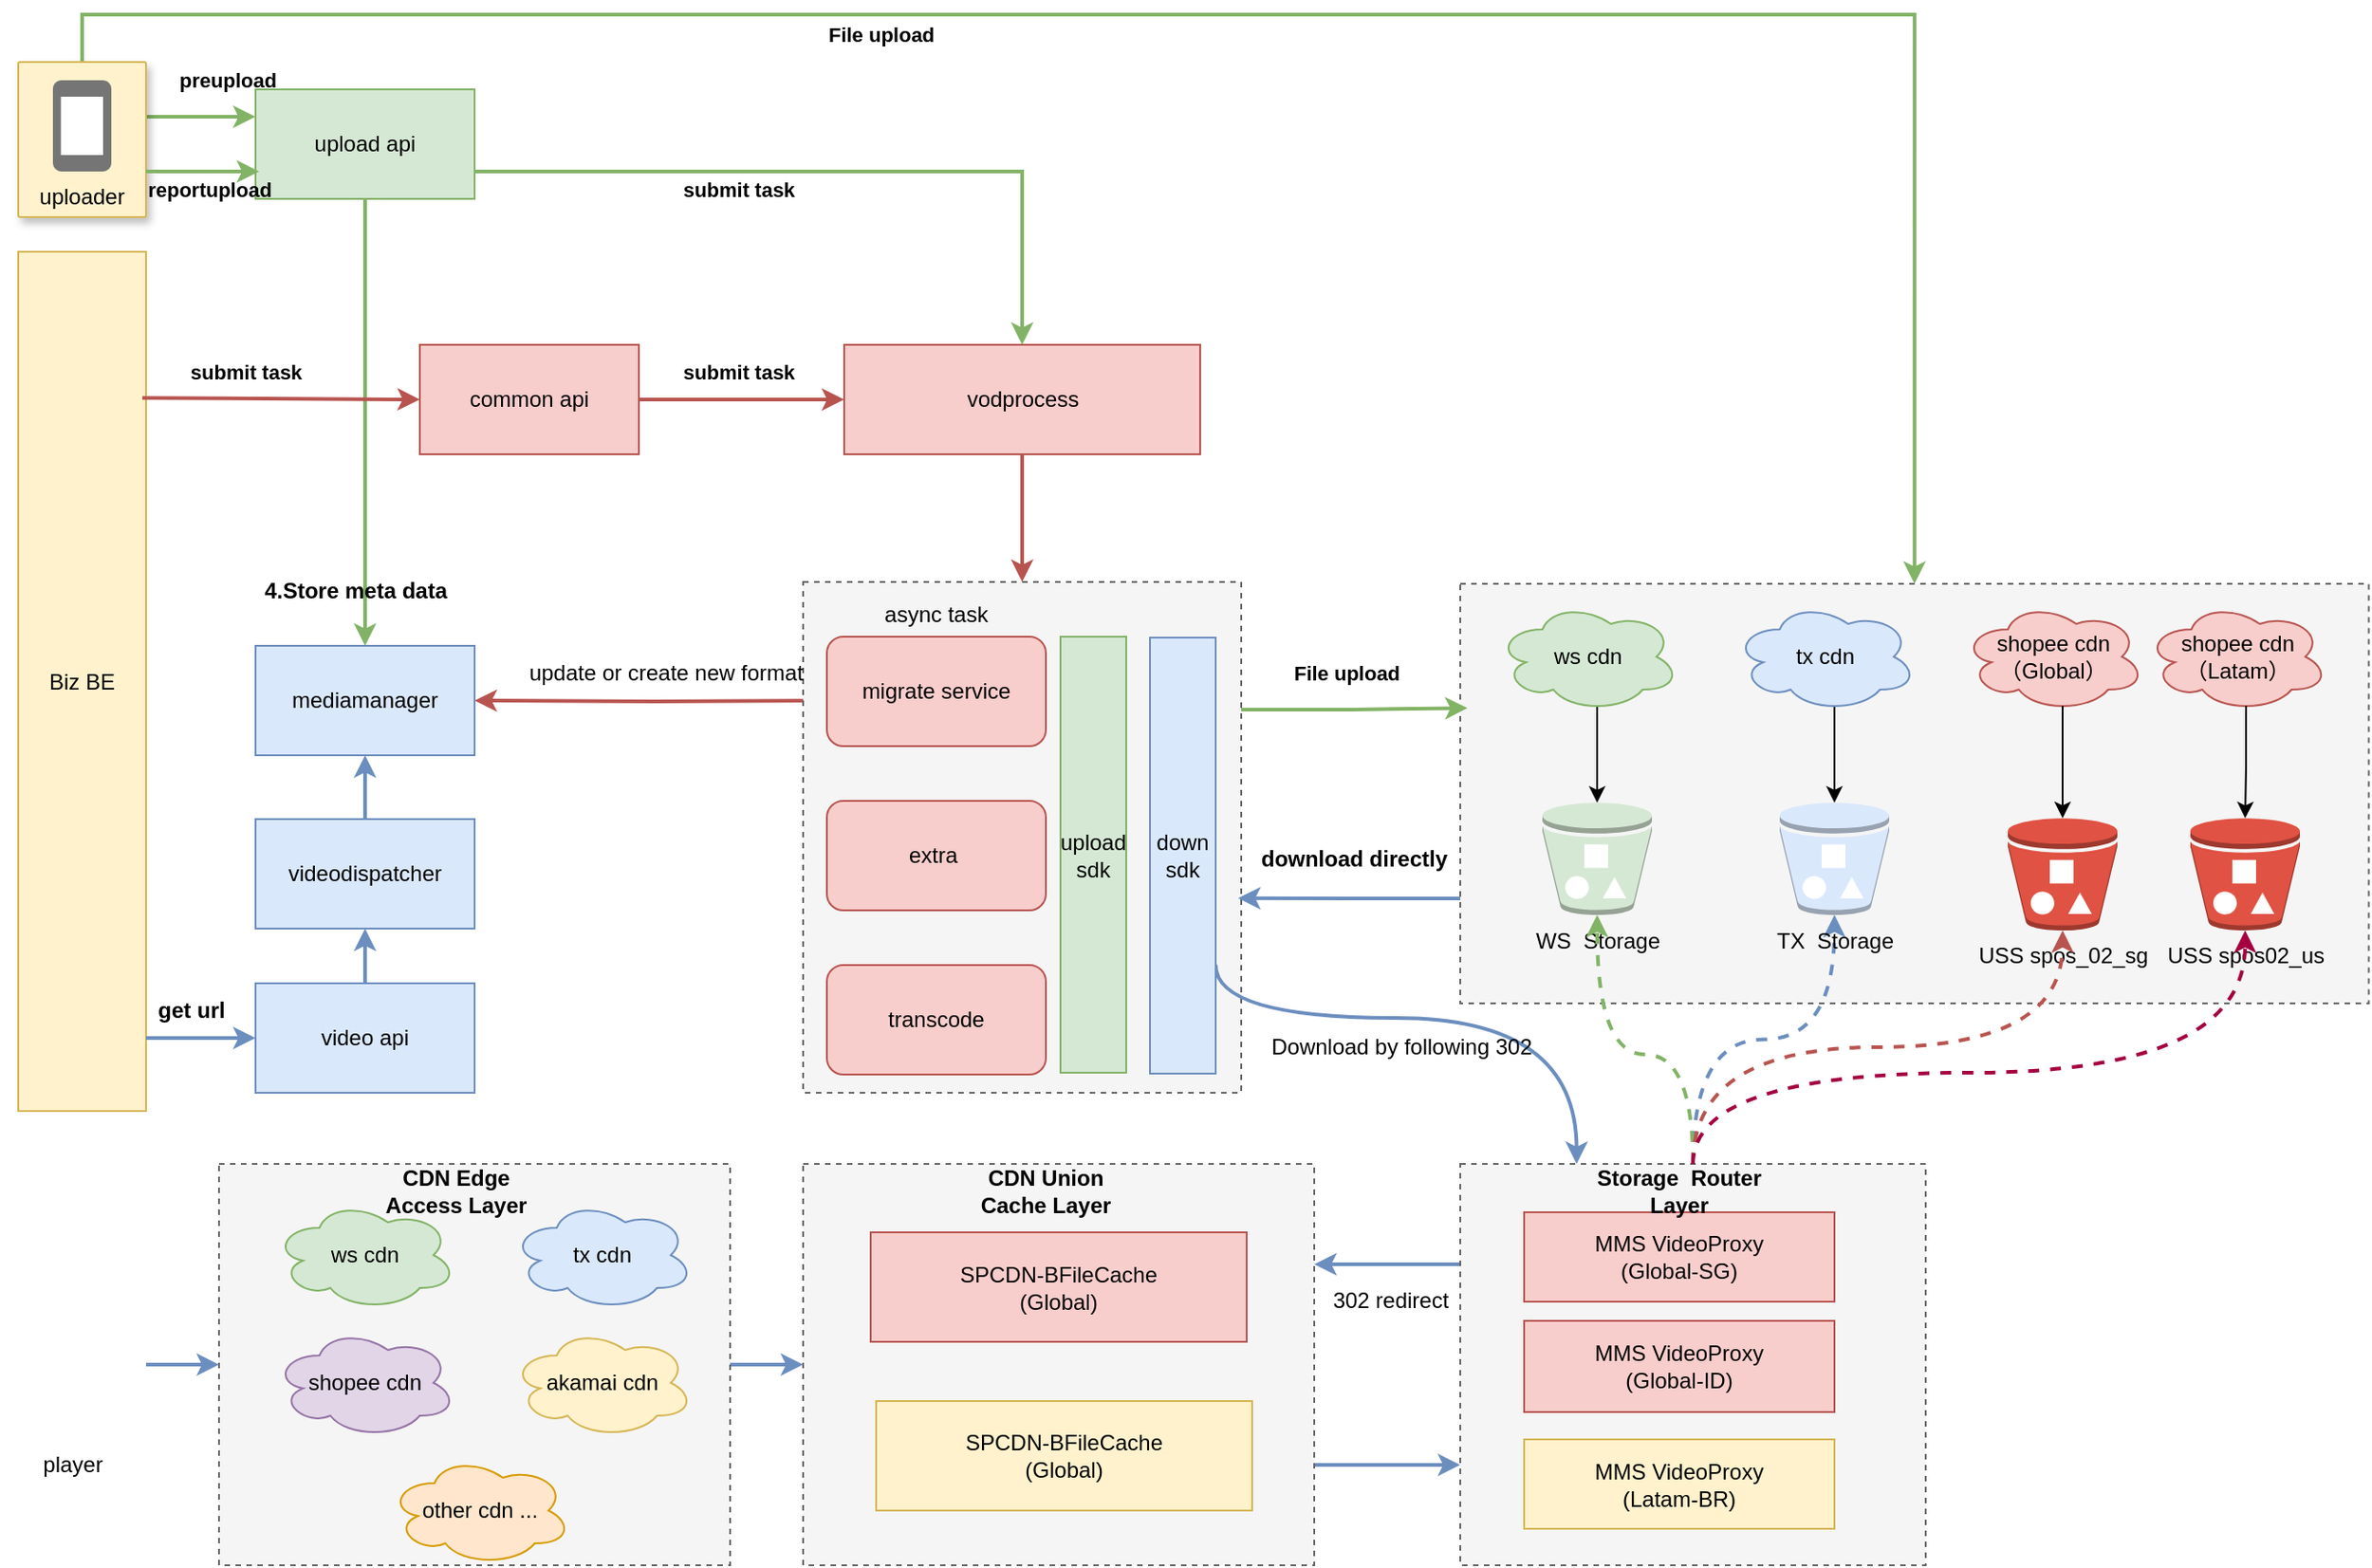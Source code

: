 <mxfile version="24.7.7" pages="3">
  <diagram name="架构" id="y9pX03miMMSLnv_y_nux">
    <mxGraphModel dx="1375" dy="869" grid="0" gridSize="10" guides="1" tooltips="1" connect="1" arrows="1" fold="1" page="1" pageScale="1" pageWidth="3300" pageHeight="4681" math="0" shadow="0">
      <root>
        <mxCell id="0" />
        <mxCell id="1" parent="0" />
        <mxCell id="FXrJfPD0K0NWElticrdG-74" value="" style="rounded=0;whiteSpace=wrap;html=1;dashed=1;fillColor=#f5f5f5;fontColor=#333333;strokeColor=#666666;" vertex="1" parent="1">
          <mxGeometry x="1050" y="652" width="497.75" height="230" as="geometry" />
        </mxCell>
        <mxCell id="FXrJfPD0K0NWElticrdG-111" style="edgeStyle=orthogonalEdgeStyle;rounded=0;orthogonalLoop=1;jettySize=auto;html=1;exitX=0;exitY=0.25;exitDx=0;exitDy=0;entryX=1;entryY=0.25;entryDx=0;entryDy=0;fillColor=#dae8fc;strokeColor=#6c8ebf;strokeWidth=2;" edge="1" parent="1" source="FXrJfPD0K0NWElticrdG-108" target="FXrJfPD0K0NWElticrdG-101">
          <mxGeometry relative="1" as="geometry" />
        </mxCell>
        <mxCell id="FXrJfPD0K0NWElticrdG-114" style="edgeStyle=orthogonalEdgeStyle;rounded=0;orthogonalLoop=1;jettySize=auto;html=1;exitX=0.5;exitY=0;exitDx=0;exitDy=0;curved=1;strokeWidth=2;dashed=1;fillColor=#dae8fc;strokeColor=#6c8ebf;" edge="1" parent="1" source="FXrJfPD0K0NWElticrdG-108" target="FXrJfPD0K0NWElticrdG-68">
          <mxGeometry relative="1" as="geometry" />
        </mxCell>
        <mxCell id="FXrJfPD0K0NWElticrdG-108" value="" style="rounded=0;whiteSpace=wrap;html=1;dashed=1;fillColor=#f5f5f5;fontColor=#333333;strokeColor=#666666;" vertex="1" parent="1">
          <mxGeometry x="1050" y="970" width="255" height="220" as="geometry" />
        </mxCell>
        <mxCell id="FXrJfPD0K0NWElticrdG-110" style="edgeStyle=orthogonalEdgeStyle;rounded=0;orthogonalLoop=1;jettySize=auto;html=1;exitX=1;exitY=0.75;exitDx=0;exitDy=0;entryX=0;entryY=0.75;entryDx=0;entryDy=0;fillColor=#dae8fc;strokeColor=#6c8ebf;strokeWidth=2;" edge="1" parent="1" source="FXrJfPD0K0NWElticrdG-101" target="FXrJfPD0K0NWElticrdG-108">
          <mxGeometry relative="1" as="geometry" />
        </mxCell>
        <mxCell id="FXrJfPD0K0NWElticrdG-101" value="" style="rounded=0;whiteSpace=wrap;html=1;dashed=1;fillColor=#f5f5f5;fontColor=#333333;strokeColor=#666666;" vertex="1" parent="1">
          <mxGeometry x="690" y="970" width="280" height="220" as="geometry" />
        </mxCell>
        <mxCell id="FXrJfPD0K0NWElticrdG-102" style="edgeStyle=orthogonalEdgeStyle;rounded=0;orthogonalLoop=1;jettySize=auto;html=1;exitX=1;exitY=0.5;exitDx=0;exitDy=0;strokeWidth=2;fillColor=#dae8fc;strokeColor=#6c8ebf;" edge="1" parent="1" source="FXrJfPD0K0NWElticrdG-95" target="FXrJfPD0K0NWElticrdG-101">
          <mxGeometry relative="1" as="geometry" />
        </mxCell>
        <mxCell id="FXrJfPD0K0NWElticrdG-95" value="" style="rounded=0;whiteSpace=wrap;html=1;dashed=1;fillColor=#f5f5f5;fontColor=#333333;strokeColor=#666666;" vertex="1" parent="1">
          <mxGeometry x="370" y="970" width="280" height="220" as="geometry" />
        </mxCell>
        <mxCell id="FXrJfPD0K0NWElticrdG-3" style="edgeStyle=orthogonalEdgeStyle;rounded=0;orthogonalLoop=1;jettySize=auto;html=1;fillColor=#f8cecc;strokeColor=#b85450;strokeWidth=2;" edge="1" parent="1" target="FXrJfPD0K0NWElticrdG-23">
          <mxGeometry relative="1" as="geometry">
            <mxPoint x="707" y="716" as="sourcePoint" />
          </mxGeometry>
        </mxCell>
        <mxCell id="FXrJfPD0K0NWElticrdG-4" value="" style="rounded=0;whiteSpace=wrap;html=1;dashed=1;fillColor=#f5f5f5;fontColor=#333333;strokeColor=#666666;" vertex="1" parent="1">
          <mxGeometry x="690" y="651" width="240" height="280" as="geometry" />
        </mxCell>
        <mxCell id="FXrJfPD0K0NWElticrdG-6" style="edgeStyle=orthogonalEdgeStyle;rounded=0;orthogonalLoop=1;jettySize=auto;html=1;exitX=1;exitY=0.75;exitDx=0;exitDy=0;fillColor=#d5e8d4;strokeColor=#82b366;strokeWidth=2;" edge="1" parent="1" source="FXrJfPD0K0NWElticrdG-8" target="FXrJfPD0K0NWElticrdG-14">
          <mxGeometry relative="1" as="geometry" />
        </mxCell>
        <mxCell id="FXrJfPD0K0NWElticrdG-7" style="edgeStyle=orthogonalEdgeStyle;rounded=0;orthogonalLoop=1;jettySize=auto;html=1;exitX=0.5;exitY=1;exitDx=0;exitDy=0;fillColor=#d5e8d4;strokeColor=#82b366;strokeWidth=2;" edge="1" parent="1" source="FXrJfPD0K0NWElticrdG-8" target="FXrJfPD0K0NWElticrdG-23">
          <mxGeometry relative="1" as="geometry" />
        </mxCell>
        <mxCell id="FXrJfPD0K0NWElticrdG-8" value="upload api" style="rounded=0;whiteSpace=wrap;html=1;fillColor=#d5e8d4;strokeColor=#82b366;" vertex="1" parent="1">
          <mxGeometry x="390" y="381" width="120" height="60" as="geometry" />
        </mxCell>
        <mxCell id="FXrJfPD0K0NWElticrdG-10" style="edgeStyle=orthogonalEdgeStyle;rounded=0;orthogonalLoop=1;jettySize=auto;html=1;exitX=0.971;exitY=0.353;exitDx=0;exitDy=0;entryX=0;entryY=0.25;entryDx=0;entryDy=0;exitPerimeter=0;fillColor=#d5e8d4;strokeColor=#82b366;strokeWidth=2;" edge="1" parent="1" source="FXrJfPD0K0NWElticrdG-11" target="FXrJfPD0K0NWElticrdG-8">
          <mxGeometry relative="1" as="geometry" />
        </mxCell>
        <mxCell id="FXrJfPD0K0NWElticrdG-76" style="edgeStyle=orthogonalEdgeStyle;rounded=0;orthogonalLoop=1;jettySize=auto;html=1;exitX=0.5;exitY=0;exitDx=0;exitDy=0;entryX=0.5;entryY=0;entryDx=0;entryDy=0;fillColor=#d5e8d4;strokeColor=#82b366;strokeWidth=2;" edge="1" parent="1" source="FXrJfPD0K0NWElticrdG-11" target="FXrJfPD0K0NWElticrdG-74">
          <mxGeometry relative="1" as="geometry">
            <Array as="points">
              <mxPoint x="295" y="340" />
              <mxPoint x="1299" y="340" />
            </Array>
          </mxGeometry>
        </mxCell>
        <mxCell id="FXrJfPD0K0NWElticrdG-11" value="uploader" style="strokeColor=#d6b656;shadow=1;strokeWidth=1;rounded=1;absoluteArcSize=1;arcSize=2;labelPosition=center;verticalLabelPosition=middle;align=center;verticalAlign=bottom;spacingLeft=0;fontSize=12;whiteSpace=wrap;spacingBottom=2;html=1;fillColor=#fff2cc;" vertex="1" parent="1">
          <mxGeometry x="260" y="366" width="70" height="85" as="geometry" />
        </mxCell>
        <mxCell id="FXrJfPD0K0NWElticrdG-12" value="" style="sketch=0;dashed=0;connectable=0;html=1;fillColor=#757575;strokeColor=none;shape=mxgraph.gcp2.phone;part=1;" vertex="1" parent="FXrJfPD0K0NWElticrdG-11">
          <mxGeometry x="0.5" width="32" height="50" relative="1" as="geometry">
            <mxPoint x="-16" y="10" as="offset" />
          </mxGeometry>
        </mxCell>
        <mxCell id="FXrJfPD0K0NWElticrdG-13" style="edgeStyle=orthogonalEdgeStyle;rounded=0;orthogonalLoop=1;jettySize=auto;html=1;exitX=0.5;exitY=1;exitDx=0;exitDy=0;entryX=0.5;entryY=0;entryDx=0;entryDy=0;fillColor=#f8cecc;strokeColor=#b85450;strokeWidth=2;" edge="1" parent="1" source="FXrJfPD0K0NWElticrdG-14" target="FXrJfPD0K0NWElticrdG-4">
          <mxGeometry relative="1" as="geometry">
            <mxPoint x="780" y="601" as="targetPoint" />
          </mxGeometry>
        </mxCell>
        <mxCell id="FXrJfPD0K0NWElticrdG-14" value="vodprocess" style="rounded=0;whiteSpace=wrap;html=1;fillColor=#f8cecc;strokeColor=#b85450;" vertex="1" parent="1">
          <mxGeometry x="712.5" y="521" width="195" height="60" as="geometry" />
        </mxCell>
        <mxCell id="FXrJfPD0K0NWElticrdG-15" value="&lt;b&gt;&lt;font style=&quot;font-size: 11px;&quot;&gt;File upload&lt;/font&gt;&lt;/b&gt;" style="text;html=1;strokeColor=none;fillColor=none;align=center;verticalAlign=middle;whiteSpace=wrap;rounded=0;" vertex="1" parent="1">
          <mxGeometry x="673" y="336" width="120" height="30" as="geometry" />
        </mxCell>
        <mxCell id="FXrJfPD0K0NWElticrdG-16" value="&lt;b&gt;&lt;font style=&quot;font-size: 11px;&quot;&gt;preupload&lt;/font&gt;&lt;/b&gt;" style="text;html=1;strokeColor=none;fillColor=none;align=center;verticalAlign=middle;whiteSpace=wrap;rounded=0;" vertex="1" parent="1">
          <mxGeometry x="330" y="366" width="90" height="20" as="geometry" />
        </mxCell>
        <mxCell id="FXrJfPD0K0NWElticrdG-17" value="&lt;b&gt;&lt;font style=&quot;font-size: 11px;&quot;&gt;reportupload&lt;/font&gt;&lt;/b&gt;" style="text;html=1;strokeColor=none;fillColor=none;align=center;verticalAlign=middle;whiteSpace=wrap;rounded=0;" vertex="1" parent="1">
          <mxGeometry x="290" y="421" width="150" height="30" as="geometry" />
        </mxCell>
        <mxCell id="FXrJfPD0K0NWElticrdG-19" value="&lt;b&gt;&lt;font style=&quot;font-size: 11px;&quot;&gt;submit task&lt;/font&gt;&lt;/b&gt;" style="text;html=1;strokeColor=none;fillColor=none;align=center;verticalAlign=middle;whiteSpace=wrap;rounded=0;" vertex="1" parent="1">
          <mxGeometry x="580" y="421" width="150" height="30" as="geometry" />
        </mxCell>
        <mxCell id="FXrJfPD0K0NWElticrdG-21" value="migrate service" style="rounded=1;whiteSpace=wrap;html=1;fillColor=#f8cecc;strokeColor=#b85450;" vertex="1" parent="1">
          <mxGeometry x="703" y="681" width="120" height="60" as="geometry" />
        </mxCell>
        <mxCell id="FXrJfPD0K0NWElticrdG-22" value="async task" style="text;html=1;strokeColor=none;fillColor=none;align=center;verticalAlign=middle;whiteSpace=wrap;rounded=0;" vertex="1" parent="1">
          <mxGeometry x="733" y="654" width="60" height="30" as="geometry" />
        </mxCell>
        <mxCell id="FXrJfPD0K0NWElticrdG-23" value="mediamanager" style="rounded=0;whiteSpace=wrap;html=1;fillColor=#dae8fc;strokeColor=#6c8ebf;" vertex="1" parent="1">
          <mxGeometry x="390" y="686" width="120" height="60" as="geometry" />
        </mxCell>
        <mxCell id="FXrJfPD0K0NWElticrdG-24" value="&lt;b&gt;4.Store meta data&lt;/b&gt;" style="text;html=1;strokeColor=none;fillColor=none;align=center;verticalAlign=middle;whiteSpace=wrap;rounded=0;" vertex="1" parent="1">
          <mxGeometry x="370" y="641" width="150" height="30" as="geometry" />
        </mxCell>
        <mxCell id="FXrJfPD0K0NWElticrdG-26" value="extra&amp;nbsp;" style="rounded=1;whiteSpace=wrap;html=1;fillColor=#f8cecc;strokeColor=#b85450;" vertex="1" parent="1">
          <mxGeometry x="703" y="771" width="120" height="60" as="geometry" />
        </mxCell>
        <mxCell id="FXrJfPD0K0NWElticrdG-27" value="update or create new format" style="text;html=1;align=center;verticalAlign=middle;whiteSpace=wrap;rounded=0;" vertex="1" parent="1">
          <mxGeometry x="490" y="686" width="250" height="30" as="geometry" />
        </mxCell>
        <mxCell id="FXrJfPD0K0NWElticrdG-28" style="edgeStyle=orthogonalEdgeStyle;rounded=0;orthogonalLoop=1;jettySize=auto;html=1;exitX=0.5;exitY=0;exitDx=0;exitDy=0;entryX=0.5;entryY=1;entryDx=0;entryDy=0;fillColor=#dae8fc;strokeColor=#6c8ebf;strokeWidth=2;" edge="1" parent="1" source="FXrJfPD0K0NWElticrdG-29" target="FXrJfPD0K0NWElticrdG-39">
          <mxGeometry relative="1" as="geometry" />
        </mxCell>
        <mxCell id="FXrJfPD0K0NWElticrdG-29" value="video api" style="rounded=0;whiteSpace=wrap;html=1;fillColor=#dae8fc;strokeColor=#6c8ebf;" vertex="1" parent="1">
          <mxGeometry x="390" y="871" width="120" height="60" as="geometry" />
        </mxCell>
        <mxCell id="FXrJfPD0K0NWElticrdG-30" style="edgeStyle=orthogonalEdgeStyle;rounded=0;orthogonalLoop=1;jettySize=auto;html=1;exitX=1;exitY=0.5;exitDx=0;exitDy=0;fillColor=#f8cecc;strokeColor=#b85450;strokeWidth=2;" edge="1" parent="1" source="FXrJfPD0K0NWElticrdG-31" target="FXrJfPD0K0NWElticrdG-14">
          <mxGeometry relative="1" as="geometry" />
        </mxCell>
        <mxCell id="FXrJfPD0K0NWElticrdG-31" value="common api" style="rounded=0;whiteSpace=wrap;html=1;fillColor=#f8cecc;strokeColor=#b85450;" vertex="1" parent="1">
          <mxGeometry x="480" y="521" width="120" height="60" as="geometry" />
        </mxCell>
        <mxCell id="FXrJfPD0K0NWElticrdG-32" value="&lt;b&gt;&lt;font style=&quot;font-size: 11px;&quot;&gt;submit task&lt;/font&gt;&lt;/b&gt;" style="text;html=1;strokeColor=none;fillColor=none;align=center;verticalAlign=middle;whiteSpace=wrap;rounded=0;" vertex="1" parent="1">
          <mxGeometry x="580" y="521" width="150" height="30" as="geometry" />
        </mxCell>
        <mxCell id="FXrJfPD0K0NWElticrdG-33" value="Biz BE" style="rounded=0;whiteSpace=wrap;html=1;fillColor=#fff2cc;strokeColor=#d6b656;" vertex="1" parent="1">
          <mxGeometry x="260" y="470" width="70" height="471" as="geometry" />
        </mxCell>
        <mxCell id="FXrJfPD0K0NWElticrdG-34" value="" style="endArrow=classic;html=1;rounded=0;strokeWidth=2;fillColor=#dae8fc;strokeColor=#6c8ebf;exitX=1;exitY=0.915;exitDx=0;exitDy=0;exitPerimeter=0;entryX=0;entryY=0.5;entryDx=0;entryDy=0;" edge="1" parent="1" source="FXrJfPD0K0NWElticrdG-33" target="FXrJfPD0K0NWElticrdG-29">
          <mxGeometry width="50" height="50" relative="1" as="geometry">
            <mxPoint x="330" y="851" as="sourcePoint" />
            <mxPoint x="390" y="851" as="targetPoint" />
          </mxGeometry>
        </mxCell>
        <mxCell id="FXrJfPD0K0NWElticrdG-35" value="" style="endArrow=classic;html=1;rounded=0;strokeWidth=2;fillColor=#f8cecc;strokeColor=#b85450;entryX=0;entryY=0.5;entryDx=0;entryDy=0;exitX=0.971;exitY=0.17;exitDx=0;exitDy=0;exitPerimeter=0;" edge="1" parent="1" source="FXrJfPD0K0NWElticrdG-33" target="FXrJfPD0K0NWElticrdG-31">
          <mxGeometry width="50" height="50" relative="1" as="geometry">
            <mxPoint x="360" y="551" as="sourcePoint" />
            <mxPoint x="390" y="561" as="targetPoint" />
          </mxGeometry>
        </mxCell>
        <mxCell id="FXrJfPD0K0NWElticrdG-36" value="&lt;span style=&quot;font-size: 11px;&quot;&gt;&lt;b&gt;submit task&lt;/b&gt;&lt;/span&gt;" style="text;html=1;strokeColor=none;fillColor=none;align=center;verticalAlign=middle;whiteSpace=wrap;rounded=0;" vertex="1" parent="1">
          <mxGeometry x="310" y="521" width="150" height="30" as="geometry" />
        </mxCell>
        <mxCell id="FXrJfPD0K0NWElticrdG-37" style="edgeStyle=orthogonalEdgeStyle;rounded=0;orthogonalLoop=1;jettySize=auto;html=1;exitX=0.971;exitY=0.353;exitDx=0;exitDy=0;entryX=0;entryY=0.25;entryDx=0;entryDy=0;exitPerimeter=0;fillColor=#d5e8d4;strokeColor=#82b366;strokeWidth=2;" edge="1" parent="1">
          <mxGeometry relative="1" as="geometry">
            <mxPoint x="330" y="426" as="sourcePoint" />
            <mxPoint x="392" y="426" as="targetPoint" />
          </mxGeometry>
        </mxCell>
        <mxCell id="FXrJfPD0K0NWElticrdG-38" style="edgeStyle=orthogonalEdgeStyle;rounded=0;orthogonalLoop=1;jettySize=auto;html=1;exitX=0.5;exitY=0;exitDx=0;exitDy=0;entryX=0.5;entryY=1;entryDx=0;entryDy=0;fillColor=#dae8fc;strokeColor=#6c8ebf;strokeWidth=2;" edge="1" parent="1" source="FXrJfPD0K0NWElticrdG-39" target="FXrJfPD0K0NWElticrdG-23">
          <mxGeometry relative="1" as="geometry" />
        </mxCell>
        <mxCell id="FXrJfPD0K0NWElticrdG-39" value="videodispatcher" style="rounded=0;whiteSpace=wrap;html=1;fillColor=#dae8fc;strokeColor=#6c8ebf;" vertex="1" parent="1">
          <mxGeometry x="390" y="781" width="120" height="60" as="geometry" />
        </mxCell>
        <mxCell id="FXrJfPD0K0NWElticrdG-40" value="transcode" style="rounded=1;whiteSpace=wrap;html=1;fillColor=#f8cecc;strokeColor=#b85450;" vertex="1" parent="1">
          <mxGeometry x="703" y="861" width="120" height="60" as="geometry" />
        </mxCell>
        <mxCell id="FXrJfPD0K0NWElticrdG-41" value="&lt;b&gt;get url&lt;/b&gt;" style="text;html=1;align=center;verticalAlign=middle;whiteSpace=wrap;rounded=0;" vertex="1" parent="1">
          <mxGeometry x="325" y="871" width="60" height="30" as="geometry" />
        </mxCell>
        <mxCell id="FXrJfPD0K0NWElticrdG-62" style="edgeStyle=orthogonalEdgeStyle;rounded=0;orthogonalLoop=1;jettySize=auto;html=1;exitX=0.55;exitY=0.95;exitDx=0;exitDy=0;exitPerimeter=0;" edge="1" parent="1" source="FXrJfPD0K0NWElticrdG-63" target="FXrJfPD0K0NWElticrdG-66">
          <mxGeometry relative="1" as="geometry" />
        </mxCell>
        <mxCell id="FXrJfPD0K0NWElticrdG-63" value="ws cdn" style="ellipse;shape=cloud;whiteSpace=wrap;html=1;align=center;fillColor=#d5e8d4;strokeColor=#82b366;" vertex="1" parent="1">
          <mxGeometry x="1070" y="662" width="100" height="60" as="geometry" />
        </mxCell>
        <mxCell id="FXrJfPD0K0NWElticrdG-64" style="edgeStyle=orthogonalEdgeStyle;rounded=0;orthogonalLoop=1;jettySize=auto;html=1;exitX=0.55;exitY=0.95;exitDx=0;exitDy=0;exitPerimeter=0;" edge="1" parent="1" source="FXrJfPD0K0NWElticrdG-65" target="FXrJfPD0K0NWElticrdG-68">
          <mxGeometry relative="1" as="geometry" />
        </mxCell>
        <mxCell id="FXrJfPD0K0NWElticrdG-65" value="tx cdn" style="ellipse;shape=cloud;whiteSpace=wrap;html=1;align=center;fillColor=#dae8fc;strokeColor=#6c8ebf;" vertex="1" parent="1">
          <mxGeometry x="1200" y="662" width="100" height="60" as="geometry" />
        </mxCell>
        <mxCell id="FXrJfPD0K0NWElticrdG-66" value="WS&amp;nbsp; Storage" style="outlineConnect=0;dashed=0;verticalLabelPosition=bottom;verticalAlign=top;align=center;html=1;shape=mxgraph.aws3.bucket_with_objects;fillColor=#d5e8d4;strokeColor=#82b366;" vertex="1" parent="1">
          <mxGeometry x="1095" y="772" width="60" height="61.5" as="geometry" />
        </mxCell>
        <mxCell id="FXrJfPD0K0NWElticrdG-67" value="USS spos_02_sg" style="outlineConnect=0;dashed=0;verticalLabelPosition=bottom;verticalAlign=top;align=center;html=1;shape=mxgraph.aws3.bucket_with_objects;fillColor=#E05243;gradientColor=none;" vertex="1" parent="1">
          <mxGeometry x="1350" y="780.5" width="60" height="61.5" as="geometry" />
        </mxCell>
        <mxCell id="FXrJfPD0K0NWElticrdG-68" value="TX&amp;nbsp; Storage" style="outlineConnect=0;dashed=0;verticalLabelPosition=bottom;verticalAlign=top;align=center;html=1;shape=mxgraph.aws3.bucket_with_objects;fillColor=#dae8fc;strokeColor=#6c8ebf;" vertex="1" parent="1">
          <mxGeometry x="1225" y="772" width="60" height="61.5" as="geometry" />
        </mxCell>
        <mxCell id="FXrJfPD0K0NWElticrdG-69" value="USS spos02_us" style="outlineConnect=0;dashed=0;verticalLabelPosition=bottom;verticalAlign=top;align=center;html=1;shape=mxgraph.aws3.bucket_with_objects;fillColor=#E05243;gradientColor=none;" vertex="1" parent="1">
          <mxGeometry x="1450" y="780.5" width="60" height="61.5" as="geometry" />
        </mxCell>
        <mxCell id="FXrJfPD0K0NWElticrdG-70" value="shopee cdn&lt;br&gt;（Global）" style="ellipse;shape=cloud;whiteSpace=wrap;html=1;align=center;fillColor=#f8cecc;strokeColor=#b85450;" vertex="1" parent="1">
          <mxGeometry x="1325" y="662" width="100" height="60" as="geometry" />
        </mxCell>
        <mxCell id="FXrJfPD0K0NWElticrdG-71" value="shopee cdn&lt;br&gt;（Latam）" style="ellipse;shape=cloud;whiteSpace=wrap;html=1;align=center;fillColor=#f8cecc;strokeColor=#b85450;" vertex="1" parent="1">
          <mxGeometry x="1425.5" y="662" width="100" height="60" as="geometry" />
        </mxCell>
        <mxCell id="FXrJfPD0K0NWElticrdG-72" style="edgeStyle=orthogonalEdgeStyle;rounded=0;orthogonalLoop=1;jettySize=auto;html=1;exitX=0.55;exitY=0.95;exitDx=0;exitDy=0;exitPerimeter=0;entryX=0.5;entryY=0;entryDx=0;entryDy=0;entryPerimeter=0;" edge="1" parent="1" source="FXrJfPD0K0NWElticrdG-70" target="FXrJfPD0K0NWElticrdG-67">
          <mxGeometry relative="1" as="geometry" />
        </mxCell>
        <mxCell id="FXrJfPD0K0NWElticrdG-73" style="edgeStyle=orthogonalEdgeStyle;rounded=0;orthogonalLoop=1;jettySize=auto;html=1;exitX=0.55;exitY=0.95;exitDx=0;exitDy=0;exitPerimeter=0;entryX=0.5;entryY=0;entryDx=0;entryDy=0;entryPerimeter=0;" edge="1" parent="1" source="FXrJfPD0K0NWElticrdG-71" target="FXrJfPD0K0NWElticrdG-69">
          <mxGeometry relative="1" as="geometry" />
        </mxCell>
        <mxCell id="FXrJfPD0K0NWElticrdG-77" value="" style="rounded=0;whiteSpace=wrap;html=1;fillColor=#d5e8d4;strokeColor=#82b366;" vertex="1" parent="1">
          <mxGeometry x="831" y="681" width="36" height="239" as="geometry" />
        </mxCell>
        <mxCell id="FXrJfPD0K0NWElticrdG-78" value="upload &lt;br&gt;sdk" style="text;html=1;align=center;verticalAlign=middle;whiteSpace=wrap;rounded=0;" vertex="1" parent="1">
          <mxGeometry x="819" y="786" width="60" height="30" as="geometry" />
        </mxCell>
        <mxCell id="FXrJfPD0K0NWElticrdG-117" style="edgeStyle=orthogonalEdgeStyle;rounded=0;orthogonalLoop=1;jettySize=auto;html=1;exitX=1;exitY=0.75;exitDx=0;exitDy=0;entryX=0.25;entryY=0;entryDx=0;entryDy=0;curved=1;strokeWidth=2;fillColor=#dae8fc;strokeColor=#6c8ebf;" edge="1" parent="1" source="FXrJfPD0K0NWElticrdG-79" target="FXrJfPD0K0NWElticrdG-108">
          <mxGeometry relative="1" as="geometry">
            <Array as="points">
              <mxPoint x="916" y="890" />
              <mxPoint x="1114" y="890" />
            </Array>
          </mxGeometry>
        </mxCell>
        <mxCell id="FXrJfPD0K0NWElticrdG-79" value="" style="rounded=0;whiteSpace=wrap;html=1;fillColor=#dae8fc;strokeColor=#6c8ebf;" vertex="1" parent="1">
          <mxGeometry x="880" y="681.5" width="36" height="239" as="geometry" />
        </mxCell>
        <mxCell id="FXrJfPD0K0NWElticrdG-80" value="down&lt;br&gt;sdk" style="text;html=1;align=center;verticalAlign=middle;whiteSpace=wrap;rounded=0;" vertex="1" parent="1">
          <mxGeometry x="868" y="785.5" width="60" height="30" as="geometry" />
        </mxCell>
        <mxCell id="FXrJfPD0K0NWElticrdG-82" style="edgeStyle=orthogonalEdgeStyle;rounded=0;orthogonalLoop=1;jettySize=auto;html=1;exitX=1;exitY=0.25;exitDx=0;exitDy=0;entryX=0.008;entryY=0.296;entryDx=0;entryDy=0;entryPerimeter=0;strokeWidth=2;fillColor=#d5e8d4;strokeColor=#82b366;" edge="1" parent="1" source="FXrJfPD0K0NWElticrdG-4" target="FXrJfPD0K0NWElticrdG-74">
          <mxGeometry relative="1" as="geometry" />
        </mxCell>
        <mxCell id="FXrJfPD0K0NWElticrdG-83" value="&lt;b&gt;&lt;font style=&quot;font-size: 11px;&quot;&gt;File upload&lt;/font&gt;&lt;/b&gt;" style="text;html=1;strokeColor=none;fillColor=none;align=center;verticalAlign=middle;whiteSpace=wrap;rounded=0;" vertex="1" parent="1">
          <mxGeometry x="928" y="685.5" width="120" height="30" as="geometry" />
        </mxCell>
        <mxCell id="FXrJfPD0K0NWElticrdG-84" style="edgeStyle=orthogonalEdgeStyle;rounded=0;orthogonalLoop=1;jettySize=auto;html=1;exitX=0;exitY=0.75;exitDx=0;exitDy=0;entryX=0.993;entryY=0.619;entryDx=0;entryDy=0;entryPerimeter=0;fillColor=#dae8fc;strokeColor=#6c8ebf;strokeWidth=2;" edge="1" parent="1" source="FXrJfPD0K0NWElticrdG-74" target="FXrJfPD0K0NWElticrdG-4">
          <mxGeometry relative="1" as="geometry" />
        </mxCell>
        <mxCell id="FXrJfPD0K0NWElticrdG-85" value="&lt;b&gt;download directly&lt;/b&gt;" style="text;html=1;align=center;verticalAlign=middle;whiteSpace=wrap;rounded=0;" vertex="1" parent="1">
          <mxGeometry x="936" y="787.75" width="112" height="30" as="geometry" />
        </mxCell>
        <mxCell id="FXrJfPD0K0NWElticrdG-97" style="edgeStyle=orthogonalEdgeStyle;rounded=0;orthogonalLoop=1;jettySize=auto;html=1;exitX=1;exitY=0.5;exitDx=0;exitDy=0;entryX=0;entryY=0.5;entryDx=0;entryDy=0;strokeWidth=2;fillColor=#dae8fc;strokeColor=#6c8ebf;" edge="1" parent="1" source="FXrJfPD0K0NWElticrdG-89" target="FXrJfPD0K0NWElticrdG-95">
          <mxGeometry relative="1" as="geometry" />
        </mxCell>
        <mxCell id="FXrJfPD0K0NWElticrdG-89" value="" style="shape=image;html=1;verticalAlign=top;verticalLabelPosition=bottom;labelBackgroundColor=#ffffff;imageAspect=0;aspect=fixed;image=https://cdn3.iconfinder.com/data/icons/3d-social-media-pack/128/Youtube.png" vertex="1" parent="1">
          <mxGeometry x="250" y="1040" width="80" height="80" as="geometry" />
        </mxCell>
        <mxCell id="FXrJfPD0K0NWElticrdG-90" value="ws cdn" style="ellipse;shape=cloud;whiteSpace=wrap;html=1;align=center;fillColor=#d5e8d4;strokeColor=#82b366;" vertex="1" parent="1">
          <mxGeometry x="400" y="990" width="100" height="60" as="geometry" />
        </mxCell>
        <mxCell id="FXrJfPD0K0NWElticrdG-91" value="tx cdn" style="ellipse;shape=cloud;whiteSpace=wrap;html=1;align=center;fillColor=#dae8fc;strokeColor=#6c8ebf;" vertex="1" parent="1">
          <mxGeometry x="530" y="990" width="100" height="60" as="geometry" />
        </mxCell>
        <mxCell id="FXrJfPD0K0NWElticrdG-92" value="shopee cdn" style="ellipse;shape=cloud;whiteSpace=wrap;html=1;align=center;fillColor=#e1d5e7;strokeColor=#9673a6;" vertex="1" parent="1">
          <mxGeometry x="400" y="1060" width="100" height="60" as="geometry" />
        </mxCell>
        <mxCell id="FXrJfPD0K0NWElticrdG-93" value="akamai cdn" style="ellipse;shape=cloud;whiteSpace=wrap;html=1;align=center;fillColor=#fff2cc;strokeColor=#d6b656;" vertex="1" parent="1">
          <mxGeometry x="530" y="1060" width="100" height="60" as="geometry" />
        </mxCell>
        <mxCell id="FXrJfPD0K0NWElticrdG-94" value="other cdn ..." style="ellipse;shape=cloud;whiteSpace=wrap;html=1;align=center;fillColor=#ffe6cc;strokeColor=#d79b00;" vertex="1" parent="1">
          <mxGeometry x="463" y="1130" width="100" height="60" as="geometry" />
        </mxCell>
        <mxCell id="FXrJfPD0K0NWElticrdG-96" value="&lt;b&gt;&lt;font style=&quot;font-size: 12px;&quot;&gt;CDN Edge Access Layer&lt;/font&gt;&lt;/b&gt;" style="text;html=1;strokeColor=none;fillColor=none;align=center;verticalAlign=middle;whiteSpace=wrap;rounded=0;" vertex="1" parent="1">
          <mxGeometry x="450" y="970" width="100" height="30" as="geometry" />
        </mxCell>
        <mxCell id="FXrJfPD0K0NWElticrdG-98" value="player" style="text;html=1;align=center;verticalAlign=middle;whiteSpace=wrap;rounded=0;" vertex="1" parent="1">
          <mxGeometry x="260" y="1120" width="60" height="30" as="geometry" />
        </mxCell>
        <mxCell id="FXrJfPD0K0NWElticrdG-99" value="SPCDN-BFileCache&lt;br&gt;(Global)" style="rounded=0;whiteSpace=wrap;html=1;fillColor=#f8cecc;strokeColor=#b85450;" vertex="1" parent="1">
          <mxGeometry x="727" y="1007.5" width="206" height="60" as="geometry" />
        </mxCell>
        <mxCell id="FXrJfPD0K0NWElticrdG-100" value="SPCDN-BFileCache&lt;br&gt;(Global)" style="rounded=0;whiteSpace=wrap;html=1;fillColor=#fff2cc;strokeColor=#d6b656;" vertex="1" parent="1">
          <mxGeometry x="730" y="1100" width="206" height="60" as="geometry" />
        </mxCell>
        <mxCell id="FXrJfPD0K0NWElticrdG-103" value="&lt;b&gt;&lt;font style=&quot;font-size: 12px;&quot;&gt;CDN Union Cache Layer&lt;/font&gt;&lt;/b&gt;" style="text;html=1;strokeColor=none;fillColor=none;align=center;verticalAlign=middle;whiteSpace=wrap;rounded=0;" vertex="1" parent="1">
          <mxGeometry x="778" y="970" width="90" height="30" as="geometry" />
        </mxCell>
        <mxCell id="FXrJfPD0K0NWElticrdG-104" value="MMS VideoProxy&lt;br&gt;(Latam-BR)" style="rounded=0;whiteSpace=wrap;html=1;fillColor=#fff2cc;strokeColor=#d6b656;" vertex="1" parent="1">
          <mxGeometry x="1085" y="1121" width="170" height="49" as="geometry" />
        </mxCell>
        <mxCell id="FXrJfPD0K0NWElticrdG-105" value="MMS VideoProxy&lt;div&gt;(Global-SG)&lt;/div&gt;" style="rounded=0;whiteSpace=wrap;html=1;fillColor=#f8cecc;strokeColor=#b85450;" vertex="1" parent="1">
          <mxGeometry x="1085" y="996.5" width="170" height="49" as="geometry" />
        </mxCell>
        <mxCell id="FXrJfPD0K0NWElticrdG-106" value="MMS VideoProxy&lt;div&gt;(Global-ID)&lt;/div&gt;" style="rounded=0;whiteSpace=wrap;html=1;fillColor=#f8cecc;strokeColor=#b85450;" vertex="1" parent="1">
          <mxGeometry x="1085" y="1056" width="170" height="50" as="geometry" />
        </mxCell>
        <mxCell id="FXrJfPD0K0NWElticrdG-109" value="&lt;font style=&quot;font-size: 12px;&quot;&gt;&lt;b style=&quot;&quot;&gt;Storage&amp;nbsp;&amp;nbsp;&lt;/b&gt;&lt;b style=&quot;&quot;&gt;Router Layer&lt;/b&gt;&lt;/font&gt;" style="text;html=1;strokeColor=none;fillColor=none;align=center;verticalAlign=middle;whiteSpace=wrap;rounded=0;" vertex="1" parent="1">
          <mxGeometry x="1115" y="970" width="110" height="30" as="geometry" />
        </mxCell>
        <mxCell id="FXrJfPD0K0NWElticrdG-112" value="302 redirect" style="text;html=1;align=center;verticalAlign=middle;whiteSpace=wrap;rounded=0;" vertex="1" parent="1">
          <mxGeometry x="976" y="1030" width="72" height="30" as="geometry" />
        </mxCell>
        <mxCell id="FXrJfPD0K0NWElticrdG-113" style="edgeStyle=orthogonalEdgeStyle;rounded=0;orthogonalLoop=1;jettySize=auto;html=1;exitX=0.5;exitY=0;exitDx=0;exitDy=0;entryX=0.5;entryY=1;entryDx=0;entryDy=0;entryPerimeter=0;curved=1;fillColor=#d5e8d4;strokeColor=#82b366;dashed=1;strokeWidth=2;" edge="1" parent="1" source="FXrJfPD0K0NWElticrdG-108" target="FXrJfPD0K0NWElticrdG-66">
          <mxGeometry relative="1" as="geometry">
            <Array as="points">
              <mxPoint x="1178" y="910" />
              <mxPoint x="1125" y="910" />
            </Array>
          </mxGeometry>
        </mxCell>
        <mxCell id="FXrJfPD0K0NWElticrdG-115" style="edgeStyle=orthogonalEdgeStyle;rounded=0;orthogonalLoop=1;jettySize=auto;html=1;exitX=0.5;exitY=0;exitDx=0;exitDy=0;entryX=0.5;entryY=1;entryDx=0;entryDy=0;entryPerimeter=0;curved=1;dashed=1;strokeWidth=2;fillColor=#f8cecc;strokeColor=#b85450;" edge="1" parent="1" source="FXrJfPD0K0NWElticrdG-108" target="FXrJfPD0K0NWElticrdG-67">
          <mxGeometry relative="1" as="geometry" />
        </mxCell>
        <mxCell id="FXrJfPD0K0NWElticrdG-116" style="edgeStyle=orthogonalEdgeStyle;rounded=0;orthogonalLoop=1;jettySize=auto;html=1;exitX=0.5;exitY=0;exitDx=0;exitDy=0;entryX=0.5;entryY=1;entryDx=0;entryDy=0;entryPerimeter=0;curved=1;dashed=1;strokeWidth=2;fillColor=#d80073;strokeColor=#A50040;" edge="1" parent="1" source="FXrJfPD0K0NWElticrdG-108" target="FXrJfPD0K0NWElticrdG-69">
          <mxGeometry relative="1" as="geometry">
            <Array as="points">
              <mxPoint x="1178" y="920" />
              <mxPoint x="1480" y="920" />
            </Array>
          </mxGeometry>
        </mxCell>
        <mxCell id="FXrJfPD0K0NWElticrdG-118" value="Download by following 302" style="text;html=1;align=center;verticalAlign=middle;whiteSpace=wrap;rounded=0;" vertex="1" parent="1">
          <mxGeometry x="941" y="891" width="154" height="30" as="geometry" />
        </mxCell>
      </root>
    </mxGraphModel>
  </diagram>
  <diagram id="FX3HRt6-cpI8wFf4o1lm" name="文件存储">
    <mxGraphModel dx="1306" dy="826" grid="0" gridSize="10" guides="1" tooltips="1" connect="1" arrows="1" fold="1" page="1" pageScale="1" pageWidth="3300" pageHeight="4681" math="0" shadow="0">
      <root>
        <mxCell id="0" />
        <mxCell id="1" parent="0" />
        <mxCell id="-5w0t8KZpP-NPv_14BUQ-83" style="edgeStyle=orthogonalEdgeStyle;rounded=0;orthogonalLoop=1;jettySize=auto;html=1;exitX=0.5;exitY=1;exitDx=0;exitDy=0;entryX=1;entryY=0.5;entryDx=0;entryDy=0;" edge="1" parent="1" source="-5w0t8KZpP-NPv_14BUQ-73" target="-5w0t8KZpP-NPv_14BUQ-82">
          <mxGeometry relative="1" as="geometry" />
        </mxCell>
        <mxCell id="-5w0t8KZpP-NPv_14BUQ-73" value="" style="rounded=0;whiteSpace=wrap;html=1;fillColor=#f5f5f5;fontColor=#333333;strokeColor=#666666;" vertex="1" parent="1">
          <mxGeometry x="975" y="994.63" width="160" height="218.25" as="geometry" />
        </mxCell>
        <mxCell id="PEVl_3ddNffqqXRMSnvE-73" value="" style="rounded=0;whiteSpace=wrap;html=1;fillColor=#f5f5f5;fontColor=#333333;strokeColor=#666666;dashed=1;" parent="1" vertex="1">
          <mxGeometry x="710" y="439" width="540" height="351" as="geometry" />
        </mxCell>
        <mxCell id="PEVl_3ddNffqqXRMSnvE-71" value="" style="rounded=0;whiteSpace=wrap;html=1;fillColor=#f5f5f5;fontColor=#333333;strokeColor=#666666;dashed=1;" parent="1" vertex="1">
          <mxGeometry x="40" y="440" width="520" height="350" as="geometry" />
        </mxCell>
        <mxCell id="PEVl_3ddNffqqXRMSnvE-60" value="" style="rounded=0;whiteSpace=wrap;html=1;fillColor=#f5f5f5;fontColor=#333333;strokeColor=#666666;dashed=1;" parent="1" vertex="1">
          <mxGeometry x="374" y="163" width="500" height="250" as="geometry" />
        </mxCell>
        <mxCell id="PEVl_3ddNffqqXRMSnvE-2" style="edgeStyle=orthogonalEdgeStyle;rounded=0;orthogonalLoop=1;jettySize=auto;html=1;exitX=0.875;exitY=0.5;exitDx=0;exitDy=0;exitPerimeter=0;" parent="1" source="PEVl_3ddNffqqXRMSnvE-3" target="PEVl_3ddNffqqXRMSnvE-6" edge="1">
          <mxGeometry relative="1" as="geometry" />
        </mxCell>
        <mxCell id="PEVl_3ddNffqqXRMSnvE-3" value="ws cdn" style="ellipse;shape=cloud;whiteSpace=wrap;html=1;align=center;fillColor=#d5e8d4;strokeColor=#82b366;" parent="1" vertex="1">
          <mxGeometry x="584" y="203" width="100" height="60" as="geometry" />
        </mxCell>
        <mxCell id="PEVl_3ddNffqqXRMSnvE-4" style="edgeStyle=orthogonalEdgeStyle;rounded=0;orthogonalLoop=1;jettySize=auto;html=1;exitX=0.875;exitY=0.5;exitDx=0;exitDy=0;exitPerimeter=0;" parent="1" source="PEVl_3ddNffqqXRMSnvE-5" target="PEVl_3ddNffqqXRMSnvE-8" edge="1">
          <mxGeometry relative="1" as="geometry" />
        </mxCell>
        <mxCell id="PEVl_3ddNffqqXRMSnvE-5" value="tx cdn" style="ellipse;shape=cloud;whiteSpace=wrap;html=1;align=center;fillColor=#dae8fc;strokeColor=#6c8ebf;" parent="1" vertex="1">
          <mxGeometry x="584" y="303.75" width="100" height="60" as="geometry" />
        </mxCell>
        <mxCell id="PEVl_3ddNffqqXRMSnvE-6" value="WS&amp;nbsp; Storage" style="outlineConnect=0;dashed=0;verticalLabelPosition=bottom;verticalAlign=top;align=center;html=1;shape=mxgraph.aws3.bucket_with_objects;fillColor=#d5e8d4;strokeColor=#82b366;" parent="1" vertex="1">
          <mxGeometry x="779" y="203" width="60" height="61.5" as="geometry" />
        </mxCell>
        <mxCell id="PEVl_3ddNffqqXRMSnvE-8" value="TX&amp;nbsp; Storage" style="outlineConnect=0;dashed=0;verticalLabelPosition=bottom;verticalAlign=top;align=center;html=1;shape=mxgraph.aws3.bucket_with_objects;fillColor=#dae8fc;strokeColor=#6c8ebf;" parent="1" vertex="1">
          <mxGeometry x="779" y="303" width="60" height="61.5" as="geometry" />
        </mxCell>
        <mxCell id="PEVl_3ddNffqqXRMSnvE-17" value="uploader" style="shape=umlActor;verticalLabelPosition=bottom;verticalAlign=top;html=1;outlineConnect=0;" parent="1" vertex="1">
          <mxGeometry x="404" y="268" width="30" height="60" as="geometry" />
        </mxCell>
        <mxCell id="PEVl_3ddNffqqXRMSnvE-18" style="rounded=0;orthogonalLoop=1;jettySize=auto;html=1;exitX=1;exitY=0.333;exitDx=0;exitDy=0;exitPerimeter=0;entryX=0.16;entryY=0.55;entryDx=0;entryDy=0;entryPerimeter=0;" parent="1" source="PEVl_3ddNffqqXRMSnvE-17" target="PEVl_3ddNffqqXRMSnvE-3" edge="1">
          <mxGeometry relative="1" as="geometry" />
        </mxCell>
        <mxCell id="PEVl_3ddNffqqXRMSnvE-19" style="rounded=0;orthogonalLoop=1;jettySize=auto;html=1;exitX=1;exitY=0.333;exitDx=0;exitDy=0;exitPerimeter=0;entryX=0.16;entryY=0.55;entryDx=0;entryDy=0;entryPerimeter=0;" parent="1" source="PEVl_3ddNffqqXRMSnvE-17" target="PEVl_3ddNffqqXRMSnvE-5" edge="1">
          <mxGeometry relative="1" as="geometry" />
        </mxCell>
        <mxCell id="PEVl_3ddNffqqXRMSnvE-20" value="up-ws-{cid}.vod.suserconetent.com" style="text;html=1;strokeColor=none;fillColor=none;align=center;verticalAlign=middle;whiteSpace=wrap;rounded=0;" parent="1" vertex="1">
          <mxGeometry x="434" y="243" width="250" height="30" as="geometry" />
        </mxCell>
        <mxCell id="PEVl_3ddNffqqXRMSnvE-21" value="up-tx-{cid}.vod.suserconetent.com" style="text;html=1;strokeColor=none;fillColor=none;align=center;verticalAlign=middle;whiteSpace=wrap;rounded=0;" parent="1" vertex="1">
          <mxGeometry x="424" y="298" width="250" height="30" as="geometry" />
        </mxCell>
        <mxCell id="PEVl_3ddNffqqXRMSnvE-22" value="downloader" style="shape=umlActor;verticalLabelPosition=bottom;verticalAlign=top;html=1;outlineConnect=0;" parent="1" vertex="1">
          <mxGeometry x="80" y="581.5" width="30" height="60" as="geometry" />
        </mxCell>
        <mxCell id="PEVl_3ddNffqqXRMSnvE-31" style="rounded=0;orthogonalLoop=1;jettySize=auto;html=1;exitX=0.875;exitY=0.5;exitDx=0;exitDy=0;exitPerimeter=0;fillColor=#f8cecc;strokeColor=#b85450;strokeWidth=2;" parent="1" source="PEVl_3ddNffqqXRMSnvE-23" target="PEVl_3ddNffqqXRMSnvE-26" edge="1">
          <mxGeometry relative="1" as="geometry" />
        </mxCell>
        <mxCell id="PEVl_3ddNffqqXRMSnvE-23" value="ws cdn" style="ellipse;shape=cloud;whiteSpace=wrap;html=1;align=center;fillColor=#d5e8d4;strokeColor=#82b366;" parent="1" vertex="1">
          <mxGeometry x="260" y="520" width="100" height="60" as="geometry" />
        </mxCell>
        <mxCell id="PEVl_3ddNffqqXRMSnvE-32" style="rounded=0;orthogonalLoop=1;jettySize=auto;html=1;exitX=0.875;exitY=0.5;exitDx=0;exitDy=0;exitPerimeter=0;fillColor=#d5e8d4;strokeColor=#82b366;strokeWidth=2;" parent="1" source="PEVl_3ddNffqqXRMSnvE-24" target="PEVl_3ddNffqqXRMSnvE-25" edge="1">
          <mxGeometry relative="1" as="geometry" />
        </mxCell>
        <mxCell id="PEVl_3ddNffqqXRMSnvE-33" style="rounded=0;orthogonalLoop=1;jettySize=auto;html=1;exitX=0.875;exitY=0.5;exitDx=0;exitDy=0;exitPerimeter=0;fillColor=#f8cecc;strokeColor=#b85450;strokeWidth=2;" parent="1" source="PEVl_3ddNffqqXRMSnvE-24" target="PEVl_3ddNffqqXRMSnvE-27" edge="1">
          <mxGeometry relative="1" as="geometry" />
        </mxCell>
        <mxCell id="PEVl_3ddNffqqXRMSnvE-24" value="tx cdn" style="ellipse;shape=cloud;whiteSpace=wrap;html=1;align=center;fillColor=#dae8fc;strokeColor=#6c8ebf;" parent="1" vertex="1">
          <mxGeometry x="260" y="630" width="100" height="60" as="geometry" />
        </mxCell>
        <mxCell id="PEVl_3ddNffqqXRMSnvE-25" value="USS" style="outlineConnect=0;dashed=0;verticalLabelPosition=bottom;verticalAlign=top;align=center;html=1;shape=mxgraph.aws3.bucket_with_objects;fillColor=#E05243;gradientColor=none;" parent="1" vertex="1">
          <mxGeometry x="460" y="580" width="60" height="61.5" as="geometry" />
        </mxCell>
        <mxCell id="PEVl_3ddNffqqXRMSnvE-26" value="WS&amp;nbsp; Storage" style="outlineConnect=0;dashed=0;verticalLabelPosition=bottom;verticalAlign=top;align=center;html=1;shape=mxgraph.aws3.bucket_with_objects;fillColor=#d5e8d4;strokeColor=#82b366;" parent="1" vertex="1">
          <mxGeometry x="460" y="468.5" width="60" height="61.5" as="geometry" />
        </mxCell>
        <mxCell id="PEVl_3ddNffqqXRMSnvE-27" value="TX&amp;nbsp; Storage" style="outlineConnect=0;dashed=0;verticalLabelPosition=bottom;verticalAlign=top;align=center;html=1;shape=mxgraph.aws3.bucket_with_objects;fillColor=#dae8fc;strokeColor=#6c8ebf;" parent="1" vertex="1">
          <mxGeometry x="460" y="680" width="60" height="61.5" as="geometry" />
        </mxCell>
        <mxCell id="PEVl_3ddNffqqXRMSnvE-28" style="rounded=0;orthogonalLoop=1;jettySize=auto;html=1;exitX=1;exitY=0.333;exitDx=0;exitDy=0;exitPerimeter=0;entryX=0.16;entryY=0.55;entryDx=0;entryDy=0;entryPerimeter=0;" parent="1" source="PEVl_3ddNffqqXRMSnvE-22" target="PEVl_3ddNffqqXRMSnvE-23" edge="1">
          <mxGeometry relative="1" as="geometry" />
        </mxCell>
        <mxCell id="PEVl_3ddNffqqXRMSnvE-29" style="rounded=0;orthogonalLoop=1;jettySize=auto;html=1;exitX=1;exitY=0.333;exitDx=0;exitDy=0;exitPerimeter=0;entryX=0.16;entryY=0.55;entryDx=0;entryDy=0;entryPerimeter=0;" parent="1" source="PEVl_3ddNffqqXRMSnvE-22" target="PEVl_3ddNffqqXRMSnvE-24" edge="1">
          <mxGeometry relative="1" as="geometry" />
        </mxCell>
        <mxCell id="PEVl_3ddNffqqXRMSnvE-30" style="rounded=0;orthogonalLoop=1;jettySize=auto;html=1;exitX=0.875;exitY=0.5;exitDx=0;exitDy=0;exitPerimeter=0;entryX=0.06;entryY=0.5;entryDx=0;entryDy=0;entryPerimeter=0;fillColor=#d5e8d4;strokeColor=#82b366;strokeWidth=2;" parent="1" source="PEVl_3ddNffqqXRMSnvE-23" target="PEVl_3ddNffqqXRMSnvE-25" edge="1">
          <mxGeometry relative="1" as="geometry" />
        </mxCell>
        <mxCell id="PEVl_3ddNffqqXRMSnvE-36" value="先回源自建（down-src）" style="text;html=1;align=center;verticalAlign=middle;whiteSpace=wrap;rounded=0;" parent="1" vertex="1">
          <mxGeometry x="360" y="594" width="140" height="35" as="geometry" />
        </mxCell>
        <mxCell id="PEVl_3ddNffqqXRMSnvE-37" value="404/403回源商用存储" style="text;html=1;align=center;verticalAlign=middle;whiteSpace=wrap;rounded=0;" parent="1" vertex="1">
          <mxGeometry x="320" y="670" width="160" height="40" as="geometry" />
        </mxCell>
        <mxCell id="PEVl_3ddNffqqXRMSnvE-38" value="404/403回源商用存储" style="text;html=1;align=center;verticalAlign=middle;whiteSpace=wrap;rounded=0;" parent="1" vertex="1">
          <mxGeometry x="310" y="500" width="160" height="40" as="geometry" />
        </mxCell>
        <mxCell id="PEVl_3ddNffqqXRMSnvE-39" value="down-tx-{cid}.vod.suserconetent.com" style="text;html=1;strokeColor=none;fillColor=none;align=center;verticalAlign=middle;whiteSpace=wrap;rounded=0;" parent="1" vertex="1">
          <mxGeometry x="90" y="611.5" width="250" height="30" as="geometry" />
        </mxCell>
        <mxCell id="PEVl_3ddNffqqXRMSnvE-40" value="down-ws-{cid}.vod.suserconetent.com" style="text;html=1;strokeColor=none;fillColor=none;align=center;verticalAlign=middle;whiteSpace=wrap;rounded=0;" parent="1" vertex="1">
          <mxGeometry x="90" y="550" width="250" height="30" as="geometry" />
        </mxCell>
        <mxCell id="PEVl_3ddNffqqXRMSnvE-42" value="&lt;b&gt;变更为&lt;/b&gt;" style="html=1;shadow=0;dashed=0;align=center;verticalAlign=middle;shape=mxgraph.arrows2.arrow;dy=0;dx=30;notch=30;fillColor=#e1d5e7;strokeColor=#9673a6;" parent="1" vertex="1">
          <mxGeometry x="590" y="569" width="100" height="60" as="geometry" />
        </mxCell>
        <mxCell id="PEVl_3ddNffqqXRMSnvE-43" value="downloader" style="shape=umlActor;verticalLabelPosition=bottom;verticalAlign=top;html=1;outlineConnect=0;" parent="1" vertex="1">
          <mxGeometry x="730" y="575.5" width="30" height="60" as="geometry" />
        </mxCell>
        <mxCell id="PEVl_3ddNffqqXRMSnvE-44" style="rounded=0;orthogonalLoop=1;jettySize=auto;html=1;exitX=0.875;exitY=0.5;exitDx=0;exitDy=0;exitPerimeter=0;fillColor=#f8cecc;strokeColor=#b85450;strokeWidth=2;" parent="1" source="PEVl_3ddNffqqXRMSnvE-63" target="PEVl_3ddNffqqXRMSnvE-50" edge="1">
          <mxGeometry relative="1" as="geometry" />
        </mxCell>
        <mxCell id="PEVl_3ddNffqqXRMSnvE-45" value="ws cdn" style="ellipse;shape=cloud;whiteSpace=wrap;html=1;align=center;fillColor=#d5e8d4;strokeColor=#82b366;" parent="1" vertex="1">
          <mxGeometry x="910" y="514" width="100" height="60" as="geometry" />
        </mxCell>
        <mxCell id="PEVl_3ddNffqqXRMSnvE-46" style="rounded=0;orthogonalLoop=1;jettySize=auto;html=1;exitX=0.875;exitY=0.5;exitDx=0;exitDy=0;exitPerimeter=0;fillColor=#d5e8d4;strokeColor=#82b366;strokeWidth=2;" parent="1" source="PEVl_3ddNffqqXRMSnvE-48" target="PEVl_3ddNffqqXRMSnvE-49" edge="1">
          <mxGeometry relative="1" as="geometry" />
        </mxCell>
        <mxCell id="PEVl_3ddNffqqXRMSnvE-47" style="rounded=0;orthogonalLoop=1;jettySize=auto;html=1;exitX=0.875;exitY=0.5;exitDx=0;exitDy=0;exitPerimeter=0;fillColor=#f8cecc;strokeColor=#b85450;strokeWidth=2;" parent="1" source="PEVl_3ddNffqqXRMSnvE-62" target="PEVl_3ddNffqqXRMSnvE-51" edge="1">
          <mxGeometry relative="1" as="geometry" />
        </mxCell>
        <mxCell id="PEVl_3ddNffqqXRMSnvE-48" value="tx cdn" style="ellipse;shape=cloud;whiteSpace=wrap;html=1;align=center;fillColor=#dae8fc;strokeColor=#6c8ebf;" parent="1" vertex="1">
          <mxGeometry x="910" y="624" width="100" height="60" as="geometry" />
        </mxCell>
        <mxCell id="PEVl_3ddNffqqXRMSnvE-49" value="USS" style="outlineConnect=0;dashed=0;verticalLabelPosition=bottom;verticalAlign=top;align=center;html=1;shape=mxgraph.aws3.bucket_with_objects;fillColor=#E05243;gradientColor=none;" parent="1" vertex="1">
          <mxGeometry x="1110" y="574" width="60" height="61.5" as="geometry" />
        </mxCell>
        <mxCell id="PEVl_3ddNffqqXRMSnvE-50" value="WS&amp;nbsp; Storage&lt;br&gt;(SG/BR bucket)" style="outlineConnect=0;dashed=0;verticalLabelPosition=bottom;verticalAlign=top;align=center;html=1;shape=mxgraph.aws3.bucket_with_objects;fillColor=#d5e8d4;strokeColor=#82b366;" parent="1" vertex="1">
          <mxGeometry x="1110" y="458.5" width="60" height="61.5" as="geometry" />
        </mxCell>
        <mxCell id="PEVl_3ddNffqqXRMSnvE-51" value="TX&amp;nbsp; Storage&lt;br&gt;(SG/BR bucket)" style="outlineConnect=0;dashed=0;verticalLabelPosition=bottom;verticalAlign=top;align=center;html=1;shape=mxgraph.aws3.bucket_with_objects;fillColor=#dae8fc;strokeColor=#6c8ebf;" parent="1" vertex="1">
          <mxGeometry x="1110" y="680" width="60" height="61.5" as="geometry" />
        </mxCell>
        <mxCell id="PEVl_3ddNffqqXRMSnvE-52" style="rounded=0;orthogonalLoop=1;jettySize=auto;html=1;exitX=1;exitY=0.333;exitDx=0;exitDy=0;exitPerimeter=0;entryX=0.16;entryY=0.55;entryDx=0;entryDy=0;entryPerimeter=0;" parent="1" source="PEVl_3ddNffqqXRMSnvE-43" target="PEVl_3ddNffqqXRMSnvE-45" edge="1">
          <mxGeometry relative="1" as="geometry" />
        </mxCell>
        <mxCell id="PEVl_3ddNffqqXRMSnvE-53" style="rounded=0;orthogonalLoop=1;jettySize=auto;html=1;exitX=1;exitY=0.333;exitDx=0;exitDy=0;exitPerimeter=0;entryX=0.16;entryY=0.55;entryDx=0;entryDy=0;entryPerimeter=0;" parent="1" source="PEVl_3ddNffqqXRMSnvE-43" target="PEVl_3ddNffqqXRMSnvE-48" edge="1">
          <mxGeometry relative="1" as="geometry" />
        </mxCell>
        <mxCell id="PEVl_3ddNffqqXRMSnvE-54" style="rounded=0;orthogonalLoop=1;jettySize=auto;html=1;exitX=0.875;exitY=0.5;exitDx=0;exitDy=0;exitPerimeter=0;entryX=0.06;entryY=0.5;entryDx=0;entryDy=0;entryPerimeter=0;fillColor=#d5e8d4;strokeColor=#82b366;strokeWidth=2;" parent="1" source="PEVl_3ddNffqqXRMSnvE-45" target="PEVl_3ddNffqqXRMSnvE-49" edge="1">
          <mxGeometry relative="1" as="geometry" />
        </mxCell>
        <mxCell id="PEVl_3ddNffqqXRMSnvE-55" value="直接回源自建（down-src）" style="text;html=1;align=center;verticalAlign=middle;whiteSpace=wrap;rounded=0;" parent="1" vertex="1">
          <mxGeometry x="990" y="588" width="160" height="35" as="geometry" />
        </mxCell>
        <mxCell id="PEVl_3ddNffqqXRMSnvE-58" value="down-tx-{cid}.vod.suserconetent.com" style="text;html=1;strokeColor=none;fillColor=none;align=center;verticalAlign=middle;whiteSpace=wrap;rounded=0;" parent="1" vertex="1">
          <mxGeometry x="740" y="605.5" width="250" height="30" as="geometry" />
        </mxCell>
        <mxCell id="PEVl_3ddNffqqXRMSnvE-59" value="down-ws-{cid}.vod.suserconetent.com" style="text;html=1;strokeColor=none;fillColor=none;align=center;verticalAlign=middle;whiteSpace=wrap;rounded=0;" parent="1" vertex="1">
          <mxGeometry x="758" y="545.5" width="250" height="30" as="geometry" />
        </mxCell>
        <mxCell id="PEVl_3ddNffqqXRMSnvE-61" value="&lt;b&gt;&lt;font style=&quot;font-size: 13px;&quot;&gt;商用上传链路&lt;/font&gt;&lt;/b&gt;" style="text;html=1;align=center;verticalAlign=middle;whiteSpace=wrap;rounded=0;" parent="1" vertex="1">
          <mxGeometry x="584" y="163" width="80" height="30" as="geometry" />
        </mxCell>
        <mxCell id="PEVl_3ddNffqqXRMSnvE-62" value="tx cdn" style="ellipse;shape=cloud;whiteSpace=wrap;html=1;align=center;fillColor=#dae8fc;strokeColor=#6c8ebf;" parent="1" vertex="1">
          <mxGeometry x="910" y="680" width="100" height="60" as="geometry" />
        </mxCell>
        <mxCell id="PEVl_3ddNffqqXRMSnvE-63" value="ws cdn" style="ellipse;shape=cloud;whiteSpace=wrap;html=1;align=center;fillColor=#d5e8d4;strokeColor=#82b366;" parent="1" vertex="1">
          <mxGeometry x="908" y="460" width="100" height="60" as="geometry" />
        </mxCell>
        <mxCell id="PEVl_3ddNffqqXRMSnvE-65" style="edgeStyle=orthogonalEdgeStyle;rounded=0;orthogonalLoop=1;jettySize=auto;html=1;exitX=1;exitY=0.333;exitDx=0;exitDy=0;exitPerimeter=0;entryX=0.16;entryY=0.55;entryDx=0;entryDy=0;entryPerimeter=0;fillColor=#f8cecc;strokeColor=#b85450;" parent="1" source="PEVl_3ddNffqqXRMSnvE-43" target="PEVl_3ddNffqqXRMSnvE-63" edge="1">
          <mxGeometry relative="1" as="geometry">
            <Array as="points">
              <mxPoint x="760" y="494" />
            </Array>
          </mxGeometry>
        </mxCell>
        <mxCell id="PEVl_3ddNffqqXRMSnvE-66" style="edgeStyle=orthogonalEdgeStyle;rounded=0;orthogonalLoop=1;jettySize=auto;html=1;exitX=1;exitY=0.333;exitDx=0;exitDy=0;exitPerimeter=0;entryX=0.16;entryY=0.55;entryDx=0;entryDy=0;entryPerimeter=0;fillColor=#f8cecc;strokeColor=#b85450;" parent="1" source="PEVl_3ddNffqqXRMSnvE-43" target="PEVl_3ddNffqqXRMSnvE-62" edge="1">
          <mxGeometry relative="1" as="geometry">
            <Array as="points">
              <mxPoint x="760" y="713" />
            </Array>
          </mxGeometry>
        </mxCell>
        <mxCell id="PEVl_3ddNffqqXRMSnvE-68" value="&lt;b&gt;down-txsrc-{global/latam}.vod.suserconetent.com&lt;/b&gt;" style="text;html=1;strokeColor=none;fillColor=none;align=center;verticalAlign=middle;whiteSpace=wrap;rounded=0;" parent="1" vertex="1">
          <mxGeometry x="710" y="728" width="280" height="30" as="geometry" />
        </mxCell>
        <mxCell id="PEVl_3ddNffqqXRMSnvE-70" value="&lt;b&gt;down-wssrc-{global/latam}.vod.suserconetent.com&lt;/b&gt;" style="text;html=1;strokeColor=none;fillColor=none;align=center;verticalAlign=middle;whiteSpace=wrap;rounded=0;" parent="1" vertex="1">
          <mxGeometry x="694" y="458.5" width="280" height="30" as="geometry" />
        </mxCell>
        <mxCell id="PEVl_3ddNffqqXRMSnvE-72" value="&lt;b&gt;&lt;font style=&quot;font-size: 13px;&quot;&gt;当前双源站链路&lt;/font&gt;&lt;/b&gt;" style="text;html=1;align=center;verticalAlign=middle;whiteSpace=wrap;rounded=0;" parent="1" vertex="1">
          <mxGeometry x="210" y="440" width="120" height="30" as="geometry" />
        </mxCell>
        <mxCell id="PEVl_3ddNffqqXRMSnvE-74" value="&lt;span style=&quot;font-size: 13px;&quot;&gt;&lt;b&gt;商用存储回源隔离&lt;/b&gt;&lt;/span&gt;" style="text;html=1;align=center;verticalAlign=middle;whiteSpace=wrap;rounded=0;" parent="1" vertex="1">
          <mxGeometry x="940" y="438.5" width="120" height="30" as="geometry" />
        </mxCell>
        <mxCell id="-5w0t8KZpP-NPv_14BUQ-4" style="edgeStyle=orthogonalEdgeStyle;rounded=0;orthogonalLoop=1;jettySize=auto;html=1;exitX=0.875;exitY=0.5;exitDx=0;exitDy=0;exitPerimeter=0;" edge="1" parent="1" source="-5w0t8KZpP-NPv_14BUQ-5" target="-5w0t8KZpP-NPv_14BUQ-8">
          <mxGeometry relative="1" as="geometry" />
        </mxCell>
        <mxCell id="-5w0t8KZpP-NPv_14BUQ-5" value="ws cdn" style="ellipse;shape=cloud;whiteSpace=wrap;html=1;align=center;fillColor=#d5e8d4;strokeColor=#82b366;" vertex="1" parent="1">
          <mxGeometry x="510" y="930.75" width="100" height="60" as="geometry" />
        </mxCell>
        <mxCell id="-5w0t8KZpP-NPv_14BUQ-6" style="edgeStyle=orthogonalEdgeStyle;rounded=0;orthogonalLoop=1;jettySize=auto;html=1;exitX=0.875;exitY=0.5;exitDx=0;exitDy=0;exitPerimeter=0;" edge="1" parent="1" source="-5w0t8KZpP-NPv_14BUQ-7" target="-5w0t8KZpP-NPv_14BUQ-9">
          <mxGeometry relative="1" as="geometry" />
        </mxCell>
        <mxCell id="-5w0t8KZpP-NPv_14BUQ-7" value="tx cdn" style="ellipse;shape=cloud;whiteSpace=wrap;html=1;align=center;fillColor=#dae8fc;strokeColor=#6c8ebf;" vertex="1" parent="1">
          <mxGeometry x="510" y="1031.5" width="100" height="60" as="geometry" />
        </mxCell>
        <mxCell id="-5w0t8KZpP-NPv_14BUQ-8" value="WS&amp;nbsp; Storage" style="outlineConnect=0;dashed=0;verticalLabelPosition=bottom;verticalAlign=top;align=center;html=1;shape=mxgraph.aws3.bucket_with_objects;fillColor=#d5e8d4;strokeColor=#82b366;" vertex="1" parent="1">
          <mxGeometry x="684" y="930.25" width="60" height="61.5" as="geometry" />
        </mxCell>
        <mxCell id="-5w0t8KZpP-NPv_14BUQ-9" value="TX&amp;nbsp; Storage" style="outlineConnect=0;dashed=0;verticalLabelPosition=bottom;verticalAlign=top;align=center;html=1;shape=mxgraph.aws3.bucket_with_objects;fillColor=#dae8fc;strokeColor=#6c8ebf;" vertex="1" parent="1">
          <mxGeometry x="684" y="1031.5" width="60" height="61.5" as="geometry" />
        </mxCell>
        <mxCell id="-5w0t8KZpP-NPv_14BUQ-10" value="uploader" style="shape=umlActor;verticalLabelPosition=bottom;verticalAlign=top;html=1;outlineConnect=0;" vertex="1" parent="1">
          <mxGeometry x="310" y="1041" width="30" height="60" as="geometry" />
        </mxCell>
        <mxCell id="-5w0t8KZpP-NPv_14BUQ-11" style="rounded=0;orthogonalLoop=1;jettySize=auto;html=1;exitX=1;exitY=0.333;exitDx=0;exitDy=0;exitPerimeter=0;entryX=0.16;entryY=0.55;entryDx=0;entryDy=0;entryPerimeter=0;" edge="1" parent="1" source="-5w0t8KZpP-NPv_14BUQ-10" target="-5w0t8KZpP-NPv_14BUQ-5">
          <mxGeometry relative="1" as="geometry" />
        </mxCell>
        <mxCell id="-5w0t8KZpP-NPv_14BUQ-12" style="rounded=0;orthogonalLoop=1;jettySize=auto;html=1;exitX=1;exitY=0.333;exitDx=0;exitDy=0;exitPerimeter=0;entryX=0.16;entryY=0.55;entryDx=0;entryDy=0;entryPerimeter=0;" edge="1" parent="1" source="-5w0t8KZpP-NPv_14BUQ-10" target="-5w0t8KZpP-NPv_14BUQ-7">
          <mxGeometry relative="1" as="geometry" />
        </mxCell>
        <mxCell id="-5w0t8KZpP-NPv_14BUQ-13" value="up-ws-{cid}.vod.suserconetent.com" style="text;html=1;strokeColor=none;fillColor=none;align=center;verticalAlign=middle;whiteSpace=wrap;rounded=0;" vertex="1" parent="1">
          <mxGeometry x="360" y="970.75" width="250" height="30" as="geometry" />
        </mxCell>
        <mxCell id="-5w0t8KZpP-NPv_14BUQ-14" value="up-tx-{cid}.vod.suserconetent.com" style="text;html=1;strokeColor=none;fillColor=none;align=center;verticalAlign=middle;whiteSpace=wrap;rounded=0;" vertex="1" parent="1">
          <mxGeometry x="350" y="1025.75" width="250" height="30" as="geometry" />
        </mxCell>
        <mxCell id="-5w0t8KZpP-NPv_14BUQ-57" value="migrate video" style="rounded=1;whiteSpace=wrap;html=1;fillColor=#ffff88;strokeColor=#36393d;" vertex="1" parent="1">
          <mxGeometry x="995" y="1075.88" width="120" height="60" as="geometry" />
        </mxCell>
        <mxCell id="-5w0t8KZpP-NPv_14BUQ-58" value="video transcode" style="rounded=1;whiteSpace=wrap;html=1;fillColor=#cce5ff;strokeColor=#36393d;" vertex="1" parent="1">
          <mxGeometry x="995" y="1005.88" width="120" height="60" as="geometry" />
        </mxCell>
        <mxCell id="-5w0t8KZpP-NPv_14BUQ-59" value="other worker..." style="rounded=1;whiteSpace=wrap;html=1;fillColor=#cdeb8b;strokeColor=#36393d;" vertex="1" parent="1">
          <mxGeometry x="995" y="1145.88" width="120" height="60" as="geometry" />
        </mxCell>
        <mxCell id="-5w0t8KZpP-NPv_14BUQ-60" value="USS" style="outlineConnect=0;dashed=0;verticalLabelPosition=bottom;verticalAlign=top;align=center;html=1;shape=mxgraph.aws3.bucket_with_objects;fillColor=#E05243;gradientColor=none;" vertex="1" parent="1">
          <mxGeometry x="680" y="1140" width="60" height="61.5" as="geometry" />
        </mxCell>
        <mxCell id="-5w0t8KZpP-NPv_14BUQ-61" value="sp cdn" style="ellipse;shape=cloud;whiteSpace=wrap;html=1;align=center;fillColor=#f8cecc;strokeColor=#b85450;" vertex="1" parent="1">
          <mxGeometry x="500" y="1140.75" width="100" height="60" as="geometry" />
        </mxCell>
        <mxCell id="-5w0t8KZpP-NPv_14BUQ-63" style="edgeStyle=orthogonalEdgeStyle;rounded=0;orthogonalLoop=1;jettySize=auto;html=1;exitX=0.875;exitY=0.5;exitDx=0;exitDy=0;exitPerimeter=0;entryX=0.06;entryY=0.5;entryDx=0;entryDy=0;entryPerimeter=0;" edge="1" parent="1" source="-5w0t8KZpP-NPv_14BUQ-61" target="-5w0t8KZpP-NPv_14BUQ-60">
          <mxGeometry relative="1" as="geometry" />
        </mxCell>
        <mxCell id="-5w0t8KZpP-NPv_14BUQ-64" style="rounded=0;orthogonalLoop=1;jettySize=auto;html=1;exitX=1;exitY=0.333;exitDx=0;exitDy=0;exitPerimeter=0;entryX=0.16;entryY=0.55;entryDx=0;entryDy=0;entryPerimeter=0;" edge="1" parent="1" source="-5w0t8KZpP-NPv_14BUQ-10" target="-5w0t8KZpP-NPv_14BUQ-61">
          <mxGeometry relative="1" as="geometry" />
        </mxCell>
        <mxCell id="-5w0t8KZpP-NPv_14BUQ-65" value="up-sp-{cid}.vod.suserconetent.com" style="text;html=1;strokeColor=none;fillColor=none;align=center;verticalAlign=middle;whiteSpace=wrap;rounded=0;" vertex="1" parent="1">
          <mxGeometry x="350" y="1110.75" width="250" height="30" as="geometry" />
        </mxCell>
        <mxCell id="-5w0t8KZpP-NPv_14BUQ-67" style="edgeStyle=orthogonalEdgeStyle;rounded=0;orthogonalLoop=1;jettySize=auto;html=1;exitX=0.04;exitY=0.881;exitDx=0;exitDy=0;exitPerimeter=0;" edge="1" parent="1" source="-5w0t8KZpP-NPv_14BUQ-66" target="-5w0t8KZpP-NPv_14BUQ-60">
          <mxGeometry relative="1" as="geometry">
            <mxPoint x="810" y="1171" as="sourcePoint" />
          </mxGeometry>
        </mxCell>
        <mxCell id="-5w0t8KZpP-NPv_14BUQ-72" style="edgeStyle=orthogonalEdgeStyle;rounded=0;orthogonalLoop=1;jettySize=auto;html=1;exitX=0.94;exitY=0.081;exitDx=0;exitDy=0;exitPerimeter=0;" edge="1" parent="1" source="-5w0t8KZpP-NPv_14BUQ-66" target="-5w0t8KZpP-NPv_14BUQ-71">
          <mxGeometry relative="1" as="geometry">
            <mxPoint x="935" y="953.88" as="sourcePoint" />
          </mxGeometry>
        </mxCell>
        <mxCell id="-5w0t8KZpP-NPv_14BUQ-66" value="&lt;b&gt;upload sdk&lt;/b&gt;" style="rounded=0;whiteSpace=wrap;html=1;fillColor=#e1d5e7;strokeColor=#9673a6;" vertex="1" parent="1">
          <mxGeometry x="818" y="933" width="50" height="270" as="geometry" />
        </mxCell>
        <mxCell id="-5w0t8KZpP-NPv_14BUQ-68" style="edgeStyle=orthogonalEdgeStyle;rounded=0;orthogonalLoop=1;jettySize=auto;html=1;exitX=-0.06;exitY=0.478;exitDx=0;exitDy=0;entryX=0.94;entryY=0.5;entryDx=0;entryDy=0;entryPerimeter=0;exitPerimeter=0;fillColor=#f8cecc;strokeColor=#b85450;strokeWidth=2;" edge="1" parent="1" source="-5w0t8KZpP-NPv_14BUQ-66" target="-5w0t8KZpP-NPv_14BUQ-9">
          <mxGeometry relative="1" as="geometry" />
        </mxCell>
        <mxCell id="-5w0t8KZpP-NPv_14BUQ-70" style="edgeStyle=orthogonalEdgeStyle;rounded=0;orthogonalLoop=1;jettySize=auto;html=1;exitX=0.04;exitY=0.104;exitDx=0;exitDy=0;entryX=0.94;entryY=0.5;entryDx=0;entryDy=0;entryPerimeter=0;exitPerimeter=0;fillColor=#f8cecc;strokeColor=#b85450;" edge="1" parent="1" source="-5w0t8KZpP-NPv_14BUQ-66" target="-5w0t8KZpP-NPv_14BUQ-8">
          <mxGeometry relative="1" as="geometry" />
        </mxCell>
        <mxCell id="-5w0t8KZpP-NPv_14BUQ-71" value="" style="verticalLabelPosition=bottom;html=1;verticalAlign=top;align=center;strokeColor=none;fillColor=#00BEF2;shape=mxgraph.azure.cloud_services_configuration_file;pointerEvents=1;" vertex="1" parent="1">
          <mxGeometry x="995" y="924.13" width="113.75" height="60" as="geometry" />
        </mxCell>
        <mxCell id="-5w0t8KZpP-NPv_14BUQ-74" style="edgeStyle=orthogonalEdgeStyle;rounded=0;orthogonalLoop=1;jettySize=auto;html=1;exitX=0;exitY=0.25;exitDx=0;exitDy=0;entryX=0.96;entryY=0.433;entryDx=0;entryDy=0;entryPerimeter=0;" edge="1" parent="1" source="-5w0t8KZpP-NPv_14BUQ-73" target="-5w0t8KZpP-NPv_14BUQ-66">
          <mxGeometry relative="1" as="geometry">
            <mxPoint x="930" y="1048.82" as="targetPoint" />
          </mxGeometry>
        </mxCell>
        <mxCell id="-5w0t8KZpP-NPv_14BUQ-75" style="edgeStyle=orthogonalEdgeStyle;rounded=0;orthogonalLoop=1;jettySize=auto;html=1;entryX=-0.006;entryY=0.656;entryDx=0;entryDy=0;entryPerimeter=0;" edge="1" parent="1" target="-5w0t8KZpP-NPv_14BUQ-73">
          <mxGeometry relative="1" as="geometry">
            <mxPoint x="870" y="1138" as="sourcePoint" />
          </mxGeometry>
        </mxCell>
        <mxCell id="-5w0t8KZpP-NPv_14BUQ-76" value="upload file" style="text;html=1;align=center;verticalAlign=middle;whiteSpace=wrap;rounded=0;" vertex="1" parent="1">
          <mxGeometry x="890" y="1020.88" width="60" height="30" as="geometry" />
        </mxCell>
        <mxCell id="-5w0t8KZpP-NPv_14BUQ-77" value="return URL" style="text;html=1;align=center;verticalAlign=middle;whiteSpace=wrap;rounded=0;" vertex="1" parent="1">
          <mxGeometry x="850" y="1135.88" width="140" height="30" as="geometry" />
        </mxCell>
        <mxCell id="-5w0t8KZpP-NPv_14BUQ-78" value="write DR bucket" style="text;html=1;align=center;verticalAlign=middle;whiteSpace=wrap;rounded=0;" vertex="1" parent="1">
          <mxGeometry x="700" y="960.75" width="160" height="30" as="geometry" />
        </mxCell>
        <mxCell id="-5w0t8KZpP-NPv_14BUQ-79" value="write DR bucket" style="text;html=1;align=center;verticalAlign=middle;whiteSpace=wrap;rounded=0;" vertex="1" parent="1">
          <mxGeometry x="700" y="1061.5" width="160" height="30" as="geometry" />
        </mxCell>
        <mxCell id="-5w0t8KZpP-NPv_14BUQ-80" value="write normal bucket" style="text;html=1;align=center;verticalAlign=middle;whiteSpace=wrap;rounded=0;" vertex="1" parent="1">
          <mxGeometry x="710" y="1170.75" width="160" height="30" as="geometry" />
        </mxCell>
        <mxCell id="-5w0t8KZpP-NPv_14BUQ-81" value="SCC: Storage DR config" style="text;html=1;align=center;verticalAlign=middle;whiteSpace=wrap;rounded=0;" vertex="1" parent="1">
          <mxGeometry x="983.88" y="894.13" width="136" height="30" as="geometry" />
        </mxCell>
        <mxCell id="-5w0t8KZpP-NPv_14BUQ-82" value="mediamanager" style="rounded=1;whiteSpace=wrap;html=1;fillColor=#dae8fc;strokeColor=#6c8ebf;" vertex="1" parent="1">
          <mxGeometry x="750" y="1240" width="130" height="60" as="geometry" />
        </mxCell>
        <mxCell id="-5w0t8KZpP-NPv_14BUQ-84" value="create or update file URL" style="text;html=1;align=center;verticalAlign=middle;whiteSpace=wrap;rounded=0;" vertex="1" parent="1">
          <mxGeometry x="900" y="1240" width="150" height="30" as="geometry" />
        </mxCell>
        <mxCell id="-5w0t8KZpP-NPv_14BUQ-89" style="edgeStyle=orthogonalEdgeStyle;rounded=0;orthogonalLoop=1;jettySize=auto;html=1;exitX=1;exitY=0.5;exitDx=0;exitDy=0;entryX=0;entryY=0.5;entryDx=0;entryDy=0;" edge="1" parent="1" source="-5w0t8KZpP-NPv_14BUQ-87" target="-5w0t8KZpP-NPv_14BUQ-88">
          <mxGeometry relative="1" as="geometry" />
        </mxCell>
        <mxCell id="-5w0t8KZpP-NPv_14BUQ-87" value="video api" style="rounded=1;whiteSpace=wrap;html=1;fillColor=#ffe6cc;strokeColor=#d79b00;" vertex="1" parent="1">
          <mxGeometry x="300" y="1240" width="120" height="60" as="geometry" />
        </mxCell>
        <mxCell id="-5w0t8KZpP-NPv_14BUQ-90" style="edgeStyle=orthogonalEdgeStyle;rounded=0;orthogonalLoop=1;jettySize=auto;html=1;exitX=1;exitY=0.5;exitDx=0;exitDy=0;entryX=0;entryY=0.5;entryDx=0;entryDy=0;" edge="1" parent="1" source="-5w0t8KZpP-NPv_14BUQ-88" target="-5w0t8KZpP-NPv_14BUQ-82">
          <mxGeometry relative="1" as="geometry" />
        </mxCell>
        <mxCell id="-5w0t8KZpP-NPv_14BUQ-88" value="video dispatcher" style="rounded=1;whiteSpace=wrap;html=1;fillColor=#ffe6cc;strokeColor=#d79b00;" vertex="1" parent="1">
          <mxGeometry x="580" y="1240" width="120" height="60" as="geometry" />
        </mxCell>
        <mxCell id="-5w0t8KZpP-NPv_14BUQ-94" value="&lt;div&gt;&lt;b&gt;fle URL in format info DB:&lt;/b&gt;&lt;/div&gt;1. ws bucket: down-&lt;b&gt;wssrc-{global/latam}&lt;/b&gt;.vod.suserconetent.com/&lt;b&gt;&lt;font color=&quot;#ff0000&quot;&gt;dr-02&lt;/font&gt;/api/v4/{appid}/mms/vid.xxx.mp4&lt;/b&gt;&lt;div&gt;2. tx bucket:&amp;nbsp;down-&lt;b&gt;txsrc-{global/latam}&lt;/b&gt;.vod.suserconetent.com&lt;b&gt;/&lt;span style=&quot;background-color: initial;&quot;&gt;&lt;font color=&quot;#ff0000&quot;&gt;dr-01&lt;/font&gt;/api/v4/{appid}/mms/vid.xxx.mp4&lt;/span&gt;&lt;/b&gt;&lt;/div&gt;&lt;div&gt;&lt;span style=&quot;background-color: initial;&quot;&gt;3. normal bucket: vod.uss.shopee.io&lt;b&gt;/&lt;/b&gt;&lt;/span&gt;&lt;span style=&quot;background-color: initial;&quot;&gt;&lt;b&gt;api/v4/{appid}/mms/vid.xxx.mp4&lt;/b&gt;&lt;/span&gt;&lt;/div&gt;&lt;div&gt;&lt;br&gt;&lt;/div&gt;" style="text;html=1;align=left;verticalAlign=middle;whiteSpace=wrap;rounded=0;" vertex="1" parent="1">
          <mxGeometry x="740" y="1310" width="640" height="90" as="geometry" />
        </mxCell>
        <mxCell id="-5w0t8KZpP-NPv_14BUQ-95" value="&lt;div&gt;&lt;b&gt;URL return by scheduler:&lt;/b&gt;&lt;/div&gt;1. DR path: {CDN domain}/&lt;b&gt;&lt;font color=&quot;#ff0000&quot;&gt;dr-xx&lt;/font&gt;/api/v4/{appid}/mms/vid.xxx.mp4&lt;/b&gt;&lt;div&gt;&lt;span style=&quot;background-color: initial;&quot;&gt;2. normal path: {CDN domain}&lt;b&gt;/&lt;/b&gt;&lt;/span&gt;&lt;span style=&quot;background-color: initial;&quot;&gt;&lt;b&gt;api/v4/{appid}/mms/vid.xxx.mp4&lt;/b&gt;&lt;/span&gt;&lt;br&gt;&lt;/div&gt;&lt;div&gt;&lt;br&gt;&lt;/div&gt;" style="text;html=1;align=left;verticalAlign=middle;whiteSpace=wrap;rounded=0;" vertex="1" parent="1">
          <mxGeometry x="270" y="1300" width="370" height="90" as="geometry" />
        </mxCell>
        <mxCell id="-5w0t8KZpP-NPv_14BUQ-96" value="" style="shape=flexArrow;endArrow=classic;html=1;rounded=0;" edge="1" parent="1">
          <mxGeometry width="50" height="50" relative="1" as="geometry">
            <mxPoint x="736" y="1344.5" as="sourcePoint" />
            <mxPoint x="640" y="1344.5" as="targetPoint" />
          </mxGeometry>
        </mxCell>
      </root>
    </mxGraphModel>
  </diagram>
  <diagram id="h0eWjqRwpnZv2HI-fNWx" name="热点文件转存">
    <mxGraphModel dx="1306" dy="826" grid="0" gridSize="10" guides="1" tooltips="1" connect="1" arrows="1" fold="1" page="1" pageScale="1" pageWidth="3300" pageHeight="4681" math="0" shadow="0">
      <root>
        <mxCell id="0" />
        <mxCell id="1" parent="0" />
        <mxCell id="FoO65QQbTHUX9m22P8Bx-3" value="" style="rounded=0;whiteSpace=wrap;html=1;dashed=1;fillColor=#f5f5f5;fontColor=#333333;strokeColor=#666666;" vertex="1" parent="1">
          <mxGeometry x="1055" y="262.5" width="110" height="287.5" as="geometry" />
        </mxCell>
        <mxCell id="4615B90_7tEubLQHsPOD-1" value="vid view record hive" style="strokeWidth=1;html=1;shape=mxgraph.flowchart.database;whiteSpace=wrap;fontStyle=1;fillColor=#dae8fc;strokeColor=#6c8ebf;" vertex="1" parent="1">
          <mxGeometry x="340" y="232.5" width="110" height="60" as="geometry" />
        </mxCell>
        <mxCell id="4615B90_7tEubLQHsPOD-2" style="edgeStyle=orthogonalEdgeStyle;rounded=0;orthogonalLoop=1;jettySize=auto;html=1;exitX=1;exitY=0.5;exitDx=0;exitDy=0;entryX=0;entryY=0.5;entryDx=0;entryDy=0;fontStyle=1;strokeWidth=1;fillColor=#f8cecc;strokeColor=#b85450;" edge="1" parent="1" source="4615B90_7tEubLQHsPOD-3" target="4615B90_7tEubLQHsPOD-5">
          <mxGeometry relative="1" as="geometry" />
        </mxCell>
        <mxCell id="4615B90_7tEubLQHsPOD-3" value="playuser" style="strokeColor=#dddddd;shadow=1;strokeWidth=1;rounded=1;absoluteArcSize=1;arcSize=2;labelPosition=center;verticalLabelPosition=middle;align=center;verticalAlign=bottom;spacingLeft=0;fontColor=#999999;fontSize=12;whiteSpace=wrap;spacingBottom=2;html=1;fontStyle=1" vertex="1" parent="1">
          <mxGeometry x="180" y="340" width="70" height="85" as="geometry" />
        </mxCell>
        <mxCell id="4615B90_7tEubLQHsPOD-4" value="" style="sketch=0;dashed=0;connectable=0;html=1;fillColor=#757575;strokeColor=none;shape=mxgraph.gcp2.phone;part=1;fontStyle=1;strokeWidth=1;" vertex="1" parent="4615B90_7tEubLQHsPOD-3">
          <mxGeometry x="0.5" width="32" height="50" relative="1" as="geometry">
            <mxPoint x="-16" y="10" as="offset" />
          </mxGeometry>
        </mxCell>
        <mxCell id="4615B90_7tEubLQHsPOD-5" value="data web" style="rounded=0;whiteSpace=wrap;html=1;fontStyle=1;strokeWidth=1;fillColor=#dae8fc;strokeColor=#6c8ebf;" vertex="1" parent="1">
          <mxGeometry x="335" y="352.5" width="120" height="60" as="geometry" />
        </mxCell>
        <mxCell id="4615B90_7tEubLQHsPOD-6" style="edgeStyle=orthogonalEdgeStyle;rounded=0;orthogonalLoop=1;jettySize=auto;html=1;exitX=1;exitY=0.5;exitDx=0;exitDy=0;fontStyle=1;strokeWidth=1;fillColor=#f8cecc;strokeColor=#b85450;" edge="1" parent="1" source="4615B90_7tEubLQHsPOD-7" target="4615B90_7tEubLQHsPOD-10">
          <mxGeometry relative="1" as="geometry" />
        </mxCell>
        <mxCell id="4615B90_7tEubLQHsPOD-7" value="query job&lt;br&gt;(daily crontask)" style="rounded=0;whiteSpace=wrap;html=1;fontStyle=1;strokeWidth=1;fillColor=#dae8fc;strokeColor=#6c8ebf;" vertex="1" parent="1">
          <mxGeometry x="490" y="352.5" width="120" height="60" as="geometry" />
        </mxCell>
        <mxCell id="4615B90_7tEubLQHsPOD-8" style="edgeStyle=orthogonalEdgeStyle;rounded=0;orthogonalLoop=1;jettySize=auto;html=1;exitX=1;exitY=0.5;exitDx=0;exitDy=0;exitPerimeter=0;entryX=0;entryY=0.5;entryDx=0;entryDy=0;fontStyle=1;strokeWidth=1;fillColor=#dae8fc;strokeColor=#6c8ebf;" edge="1" parent="1" source="4615B90_7tEubLQHsPOD-10" target="4615B90_7tEubLQHsPOD-12">
          <mxGeometry relative="1" as="geometry" />
        </mxCell>
        <mxCell id="4615B90_7tEubLQHsPOD-9" style="edgeStyle=orthogonalEdgeStyle;rounded=0;orthogonalLoop=1;jettySize=auto;html=1;exitX=1;exitY=0.5;exitDx=0;exitDy=0;exitPerimeter=0;entryX=0;entryY=0.5;entryDx=0;entryDy=0;fontStyle=1;strokeWidth=1;fillColor=#dae8fc;strokeColor=#6c8ebf;" edge="1" parent="1" source="4615B90_7tEubLQHsPOD-10" target="4615B90_7tEubLQHsPOD-31">
          <mxGeometry relative="1" as="geometry" />
        </mxCell>
        <mxCell id="4615B90_7tEubLQHsPOD-10" value="kafka" style="strokeWidth=1;html=1;shape=mxgraph.flowchart.direct_data;whiteSpace=wrap;fontStyle=1;fillColor=#d5e8d4;strokeColor=#82b366;" vertex="1" parent="1">
          <mxGeometry x="700" y="352.5" width="100" height="60" as="geometry" />
        </mxCell>
        <mxCell id="4615B90_7tEubLQHsPOD-11" style="edgeStyle=orthogonalEdgeStyle;rounded=0;orthogonalLoop=1;jettySize=auto;html=1;exitX=0.5;exitY=1;exitDx=0;exitDy=0;fontStyle=1;strokeWidth=1;" edge="1" parent="1" source="4615B90_7tEubLQHsPOD-12" target="4615B90_7tEubLQHsPOD-18">
          <mxGeometry relative="1" as="geometry" />
        </mxCell>
        <mxCell id="FoO65QQbTHUX9m22P8Bx-5" style="edgeStyle=orthogonalEdgeStyle;rounded=0;orthogonalLoop=1;jettySize=auto;html=1;exitX=1;exitY=0.75;exitDx=0;exitDy=0;entryX=0;entryY=0.25;entryDx=0;entryDy=0;" edge="1" parent="1" source="4615B90_7tEubLQHsPOD-12" target="FoO65QQbTHUX9m22P8Bx-3">
          <mxGeometry relative="1" as="geometry" />
        </mxCell>
        <mxCell id="4615B90_7tEubLQHsPOD-12" value="video migrate" style="rounded=0;whiteSpace=wrap;html=1;fontStyle=1;strokeWidth=1;fillColor=#fff2cc;strokeColor=#d6b656;" vertex="1" parent="1">
          <mxGeometry x="860" y="262.5" width="120" height="60" as="geometry" />
        </mxCell>
        <mxCell id="4615B90_7tEubLQHsPOD-13" style="edgeStyle=orthogonalEdgeStyle;rounded=0;orthogonalLoop=1;jettySize=auto;html=1;exitX=0.06;exitY=0.5;exitDx=0;exitDy=0;exitPerimeter=0;entryX=1;entryY=0.25;entryDx=0;entryDy=0;fontStyle=1;strokeWidth=1;" edge="1" parent="1" source="4615B90_7tEubLQHsPOD-14" target="4615B90_7tEubLQHsPOD-12">
          <mxGeometry relative="1" as="geometry" />
        </mxCell>
        <mxCell id="4615B90_7tEubLQHsPOD-14" value="spos-sg-02" style="outlineConnect=0;dashed=0;verticalLabelPosition=bottom;verticalAlign=top;align=center;html=1;shape=mxgraph.aws3.bucket_with_objects;fillColor=#E05243;gradientColor=none;fontStyle=1;strokeWidth=1;" vertex="1" parent="1">
          <mxGeometry x="1080" y="166.5" width="60" height="61.5" as="geometry" />
        </mxCell>
        <mxCell id="4615B90_7tEubLQHsPOD-17" value="vod:mediamanager&lt;br&gt;img:imagemanager" style="rounded=0;whiteSpace=wrap;html=1;fontStyle=1;strokeWidth=1;fillColor=#fff2cc;strokeColor=#d6b656;" vertex="1" parent="1">
          <mxGeometry x="590" y="232.5" width="120" height="60" as="geometry" />
        </mxCell>
        <mxCell id="4615B90_7tEubLQHsPOD-18" value="codis_mms" style="image;sketch=0;aspect=fixed;html=1;points=[];align=center;fontSize=12;image=img/lib/mscae/Cache_Redis_Product.svg;fontStyle=1;strokeWidth=1;" vertex="1" parent="1">
          <mxGeometry x="890.24" y="402.5" width="59.52" height="50" as="geometry" />
        </mxCell>
        <mxCell id="4615B90_7tEubLQHsPOD-19" style="edgeStyle=orthogonalEdgeStyle;rounded=0;orthogonalLoop=1;jettySize=auto;html=1;exitX=0.5;exitY=1;exitDx=0;exitDy=0;entryX=1;entryY=0.5;entryDx=0;entryDy=0;fontStyle=1;strokeWidth=1;fillColor=#d5e8d4;strokeColor=#82b366;" edge="1" parent="1" source="4615B90_7tEubLQHsPOD-20" target="4615B90_7tEubLQHsPOD-17">
          <mxGeometry relative="1" as="geometry" />
        </mxCell>
        <mxCell id="4615B90_7tEubLQHsPOD-20" value="transcode" style="rounded=0;whiteSpace=wrap;html=1;fontStyle=1;strokeWidth=1;fillColor=#ffe6cc;strokeColor=#d79b00;" vertex="1" parent="1">
          <mxGeometry x="770.24" y="122.5" width="120" height="60" as="geometry" />
        </mxCell>
        <mxCell id="4615B90_7tEubLQHsPOD-21" style="edgeStyle=orthogonalEdgeStyle;rounded=0;orthogonalLoop=1;jettySize=auto;html=1;exitX=0.5;exitY=1;exitDx=0;exitDy=0;fontStyle=1;strokeWidth=1;fillColor=#d5e8d4;strokeColor=#82b366;" edge="1" parent="1" source="4615B90_7tEubLQHsPOD-23" target="4615B90_7tEubLQHsPOD-17">
          <mxGeometry relative="1" as="geometry" />
        </mxCell>
        <mxCell id="4615B90_7tEubLQHsPOD-22" style="edgeStyle=orthogonalEdgeStyle;rounded=0;orthogonalLoop=1;jettySize=auto;html=1;exitX=1;exitY=0.5;exitDx=0;exitDy=0;fontStyle=1;strokeWidth=1;fillColor=#d5e8d4;strokeColor=#82b366;" edge="1" parent="1" source="4615B90_7tEubLQHsPOD-23" target="4615B90_7tEubLQHsPOD-20">
          <mxGeometry relative="1" as="geometry" />
        </mxCell>
        <mxCell id="4615B90_7tEubLQHsPOD-23" value="uploadapi" style="rounded=0;whiteSpace=wrap;html=1;fontStyle=1;strokeWidth=1;fillColor=#ffe6cc;strokeColor=#d79b00;" vertex="1" parent="1">
          <mxGeometry x="590" y="122.5" width="120" height="60" as="geometry" />
        </mxCell>
        <mxCell id="4615B90_7tEubLQHsPOD-24" style="edgeStyle=orthogonalEdgeStyle;rounded=0;orthogonalLoop=1;jettySize=auto;html=1;exitX=1;exitY=0.5;exitDx=0;exitDy=0;entryX=0;entryY=0.5;entryDx=0;entryDy=0;fontStyle=1;strokeWidth=1;fillColor=#d5e8d4;strokeColor=#82b366;" edge="1" parent="1" source="4615B90_7tEubLQHsPOD-25" target="4615B90_7tEubLQHsPOD-23">
          <mxGeometry relative="1" as="geometry" />
        </mxCell>
        <mxCell id="4615B90_7tEubLQHsPOD-25" value="uploaduser" style="strokeColor=#dddddd;shadow=1;strokeWidth=1;rounded=1;absoluteArcSize=1;arcSize=2;labelPosition=center;verticalLabelPosition=middle;align=center;verticalAlign=bottom;spacingLeft=0;fontColor=#999999;fontSize=12;whiteSpace=wrap;spacingBottom=2;html=1;fontStyle=1" vertex="1" parent="1">
          <mxGeometry x="180" y="110" width="70" height="85" as="geometry" />
        </mxCell>
        <mxCell id="4615B90_7tEubLQHsPOD-26" value="" style="sketch=0;dashed=0;connectable=0;html=1;fillColor=#757575;strokeColor=none;shape=mxgraph.gcp2.phone;part=1;fontStyle=1;strokeWidth=1;" vertex="1" parent="4615B90_7tEubLQHsPOD-25">
          <mxGeometry x="0.5" width="32" height="50" relative="1" as="geometry">
            <mxPoint x="-16" y="10" as="offset" />
          </mxGeometry>
        </mxCell>
        <mxCell id="4615B90_7tEubLQHsPOD-27" style="edgeStyle=orthogonalEdgeStyle;rounded=0;orthogonalLoop=1;jettySize=auto;html=1;exitX=0.5;exitY=1;exitDx=0;exitDy=0;entryX=0;entryY=0.208;entryDx=0;entryDy=0;entryPerimeter=0;fontStyle=1;strokeWidth=1;fillColor=#d5e8d4;strokeColor=#82b366;" edge="1" parent="1" source="4615B90_7tEubLQHsPOD-17" target="4615B90_7tEubLQHsPOD-10">
          <mxGeometry relative="1" as="geometry" />
        </mxCell>
        <mxCell id="4615B90_7tEubLQHsPOD-28" value="热点播放vid统计" style="text;html=1;strokeColor=none;fillColor=none;align=center;verticalAlign=middle;whiteSpace=wrap;rounded=0;fontStyle=1;strokeWidth=1;" vertex="1" parent="1">
          <mxGeometry x="430" y="304" width="110" height="30" as="geometry" />
        </mxCell>
        <mxCell id="4615B90_7tEubLQHsPOD-29" value="核心业务新上传文件" style="text;html=1;strokeColor=none;fillColor=none;align=center;verticalAlign=middle;whiteSpace=wrap;rounded=0;fontStyle=1;strokeWidth=1;" vertex="1" parent="1">
          <mxGeometry x="650" y="292.5" width="110" height="30" as="geometry" />
        </mxCell>
        <mxCell id="4615B90_7tEubLQHsPOD-30" style="edgeStyle=orthogonalEdgeStyle;rounded=0;orthogonalLoop=1;jettySize=auto;html=1;exitX=0.5;exitY=0;exitDx=0;exitDy=0;fontStyle=1;strokeWidth=1;" edge="1" parent="1" source="4615B90_7tEubLQHsPOD-31" target="4615B90_7tEubLQHsPOD-18">
          <mxGeometry relative="1" as="geometry" />
        </mxCell>
        <mxCell id="FoO65QQbTHUX9m22P8Bx-4" style="edgeStyle=orthogonalEdgeStyle;rounded=0;orthogonalLoop=1;jettySize=auto;html=1;exitX=1;exitY=0.25;exitDx=0;exitDy=0;entryX=0;entryY=0.75;entryDx=0;entryDy=0;" edge="1" parent="1" source="4615B90_7tEubLQHsPOD-31" target="FoO65QQbTHUX9m22P8Bx-3">
          <mxGeometry relative="1" as="geometry" />
        </mxCell>
        <mxCell id="4615B90_7tEubLQHsPOD-31" value="image server" style="rounded=0;whiteSpace=wrap;html=1;fontStyle=1;strokeWidth=1;fillColor=#e1d5e7;strokeColor=#9673a6;" vertex="1" parent="1">
          <mxGeometry x="860" y="532.5" width="120" height="60" as="geometry" />
        </mxCell>
        <mxCell id="4615B90_7tEubLQHsPOD-32" style="edgeStyle=orthogonalEdgeStyle;rounded=0;orthogonalLoop=1;jettySize=auto;html=1;exitX=0.06;exitY=0.5;exitDx=0;exitDy=0;exitPerimeter=0;entryX=1;entryY=0.75;entryDx=0;entryDy=0;fontStyle=1;strokeWidth=1;" edge="1" parent="1" source="4615B90_7tEubLQHsPOD-33" target="4615B90_7tEubLQHsPOD-31">
          <mxGeometry relative="1" as="geometry" />
        </mxCell>
        <mxCell id="4615B90_7tEubLQHsPOD-33" value="spos-sg-01" style="outlineConnect=0;dashed=0;verticalLabelPosition=bottom;verticalAlign=top;align=center;html=1;shape=mxgraph.aws3.bucket_with_objects;fillColor=#E05243;gradientColor=none;fontStyle=1;strokeWidth=1;" vertex="1" parent="1">
          <mxGeometry x="1080" y="579.5" width="60" height="61.5" as="geometry" />
        </mxCell>
        <mxCell id="4615B90_7tEubLQHsPOD-36" value="图片双写" style="text;html=1;strokeColor=none;fillColor=none;align=center;verticalAlign=middle;whiteSpace=wrap;rounded=0;fontStyle=1;strokeWidth=1;" vertex="1" parent="1">
          <mxGeometry x="770.24" y="522.5" width="60" height="30" as="geometry" />
        </mxCell>
        <mxCell id="4615B90_7tEubLQHsPOD-37" value="视频双写" style="text;html=1;strokeColor=none;fillColor=none;align=center;verticalAlign=middle;whiteSpace=wrap;rounded=0;fontStyle=1;strokeWidth=1;" vertex="1" parent="1">
          <mxGeometry x="770.24" y="312.5" width="60" height="30" as="geometry" />
        </mxCell>
        <mxCell id="4615B90_7tEubLQHsPOD-38" value="视频转码后文件" style="text;html=1;strokeColor=none;fillColor=none;align=center;verticalAlign=middle;whiteSpace=wrap;rounded=0;fontStyle=1;strokeWidth=1;" vertex="1" parent="1">
          <mxGeometry x="730" y="232.5" width="110" height="30" as="geometry" />
        </mxCell>
        <mxCell id="4615B90_7tEubLQHsPOD-39" value="视频/图片新上传源文件" style="text;html=1;strokeColor=none;fillColor=none;align=center;verticalAlign=middle;whiteSpace=wrap;rounded=0;fontStyle=1;strokeWidth=1;" vertex="1" parent="1">
          <mxGeometry x="575" y="182.5" width="150" height="30" as="geometry" />
        </mxCell>
        <mxCell id="4615B90_7tEubLQHsPOD-40" style="edgeStyle=orthogonalEdgeStyle;rounded=0;orthogonalLoop=1;jettySize=auto;html=1;exitX=0.5;exitY=0;exitDx=0;exitDy=0;entryX=0.5;entryY=1;entryDx=0;entryDy=0;entryPerimeter=0;fontStyle=1;strokeWidth=1;fillColor=#f8cecc;strokeColor=#b85450;" edge="1" parent="1" source="4615B90_7tEubLQHsPOD-5" target="4615B90_7tEubLQHsPOD-1">
          <mxGeometry relative="1" as="geometry" />
        </mxCell>
        <mxCell id="4615B90_7tEubLQHsPOD-41" style="edgeStyle=orthogonalEdgeStyle;rounded=0;orthogonalLoop=1;jettySize=auto;html=1;exitX=0.5;exitY=0;exitDx=0;exitDy=0;entryX=1;entryY=0.5;entryDx=0;entryDy=0;entryPerimeter=0;fontStyle=1;strokeWidth=1;fillColor=#f8cecc;strokeColor=#b85450;" edge="1" parent="1" source="4615B90_7tEubLQHsPOD-7" target="4615B90_7tEubLQHsPOD-1">
          <mxGeometry relative="1" as="geometry" />
        </mxCell>
        <mxCell id="4615B90_7tEubLQHsPOD-42" value="image proxy" style="rounded=0;whiteSpace=wrap;html=1;fontStyle=1;strokeWidth=1;fillColor=#e1d5e7;strokeColor=#9673a6;" vertex="1" parent="1">
          <mxGeometry x="490" y="547.5" width="120" height="60" as="geometry" />
        </mxCell>
        <mxCell id="4615B90_7tEubLQHsPOD-43" style="edgeStyle=orthogonalEdgeStyle;rounded=0;orthogonalLoop=1;jettySize=auto;html=1;exitX=0.875;exitY=0.5;exitDx=0;exitDy=0;exitPerimeter=0;fontStyle=1;strokeWidth=1;fillColor=#f8cecc;strokeColor=#b85450;" edge="1" parent="1" source="4615B90_7tEubLQHsPOD-44" target="4615B90_7tEubLQHsPOD-42">
          <mxGeometry relative="1" as="geometry" />
        </mxCell>
        <mxCell id="4615B90_7tEubLQHsPOD-44" value="CDN" style="ellipse;shape=cloud;whiteSpace=wrap;html=1;fontStyle=1;strokeWidth=1;fillColor=#e1d5e7;strokeColor=#9673a6;" vertex="1" parent="1">
          <mxGeometry x="300" y="542.5" width="110" height="71" as="geometry" />
        </mxCell>
        <mxCell id="4615B90_7tEubLQHsPOD-45" value="播放视频埋点" style="text;html=1;strokeColor=none;fillColor=none;align=center;verticalAlign=middle;whiteSpace=wrap;rounded=0;fontStyle=1;strokeWidth=1;" vertex="1" parent="1">
          <mxGeometry x="222" y="382.5" width="145" height="30" as="geometry" />
        </mxCell>
        <mxCell id="4615B90_7tEubLQHsPOD-46" value="访问图片文件" style="text;html=1;strokeColor=none;fillColor=none;align=center;verticalAlign=middle;whiteSpace=wrap;rounded=0;fontStyle=1;strokeWidth=1;" vertex="1" parent="1">
          <mxGeometry x="190" y="545.5" width="157" height="34" as="geometry" />
        </mxCell>
        <mxCell id="4615B90_7tEubLQHsPOD-48" style="edgeStyle=orthogonalEdgeStyle;rounded=0;orthogonalLoop=1;jettySize=auto;html=1;exitX=0.5;exitY=1;exitDx=0;exitDy=0;entryX=0.16;entryY=0.55;entryDx=0;entryDy=0;entryPerimeter=0;fontStyle=1;strokeWidth=1;fillColor=#f8cecc;strokeColor=#b85450;" edge="1" parent="1" source="4615B90_7tEubLQHsPOD-3" target="4615B90_7tEubLQHsPOD-44">
          <mxGeometry relative="1" as="geometry">
            <Array as="points">
              <mxPoint x="215" y="581.5" />
            </Array>
          </mxGeometry>
        </mxCell>
        <mxCell id="4615B90_7tEubLQHsPOD-49" value="异步触发图片文件双写" style="text;html=1;strokeColor=none;fillColor=none;align=center;verticalAlign=middle;whiteSpace=wrap;rounded=0;fontStyle=1;strokeWidth=1;" vertex="1" parent="1">
          <mxGeometry x="610" y="583.5" width="150" height="30" as="geometry" />
        </mxCell>
        <mxCell id="4615B90_7tEubLQHsPOD-50" value="记录双写信息" style="text;html=1;strokeColor=none;fillColor=none;align=center;verticalAlign=middle;whiteSpace=wrap;rounded=0;fontStyle=1;strokeWidth=1;" vertex="1" parent="1">
          <mxGeometry x="949.76" y="412.5" width="90" height="30" as="geometry" />
        </mxCell>
        <mxCell id="4615B90_7tEubLQHsPOD-51" value="业务appid: 11110xxx" style="text;html=1;strokeColor=none;fillColor=none;align=center;verticalAlign=middle;whiteSpace=wrap;rounded=0;fontStyle=1;strokeWidth=1;" vertex="1" parent="1">
          <mxGeometry x="940" y="166.5" width="130" height="30" as="geometry" />
        </mxCell>
        <mxCell id="4615B90_7tEubLQHsPOD-53" value="业务appid: 1113xxxx" style="text;html=1;strokeColor=none;fillColor=none;align=center;verticalAlign=middle;whiteSpace=wrap;rounded=0;fontStyle=1;strokeWidth=1;" vertex="1" parent="1">
          <mxGeometry x="960" y="613.5" width="130" height="30" as="geometry" />
        </mxCell>
        <mxCell id="4615B90_7tEubLQHsPOD-57" style="edgeStyle=orthogonalEdgeStyle;rounded=0;orthogonalLoop=1;jettySize=auto;html=1;exitX=0.875;exitY=0.5;exitDx=0;exitDy=0;exitPerimeter=0;" edge="1" parent="1" source="4615B90_7tEubLQHsPOD-55" target="4615B90_7tEubLQHsPOD-56">
          <mxGeometry relative="1" as="geometry" />
        </mxCell>
        <mxCell id="4615B90_7tEubLQHsPOD-55" value="CDN" style="ellipse;shape=cloud;whiteSpace=wrap;html=1;fontStyle=1;strokeWidth=1;fillColor=#1ba1e2;fontColor=#ffffff;strokeColor=#006EAF;" vertex="1" parent="1">
          <mxGeometry x="300" y="441.5" width="110" height="71" as="geometry" />
        </mxCell>
        <mxCell id="4615B90_7tEubLQHsPOD-56" value="video proxy" style="rounded=0;whiteSpace=wrap;html=1;fontStyle=1;strokeWidth=1;fillColor=#1ba1e2;fontColor=#ffffff;strokeColor=#006EAF;" vertex="1" parent="1">
          <mxGeometry x="490" y="447" width="120" height="60" as="geometry" />
        </mxCell>
        <mxCell id="4615B90_7tEubLQHsPOD-58" style="edgeStyle=orthogonalEdgeStyle;rounded=0;orthogonalLoop=1;jettySize=auto;html=1;exitX=0.75;exitY=1;exitDx=0;exitDy=0;entryX=0.16;entryY=0.55;entryDx=0;entryDy=0;entryPerimeter=0;" edge="1" parent="1" source="4615B90_7tEubLQHsPOD-3" target="4615B90_7tEubLQHsPOD-55">
          <mxGeometry relative="1" as="geometry">
            <Array as="points">
              <mxPoint x="233" y="481" />
            </Array>
          </mxGeometry>
        </mxCell>
        <mxCell id="4615B90_7tEubLQHsPOD-59" value="访问视频文件" style="text;html=1;strokeColor=none;fillColor=none;align=center;verticalAlign=middle;whiteSpace=wrap;rounded=0;fontStyle=1;strokeWidth=1;" vertex="1" parent="1">
          <mxGeometry x="200" y="447" width="157" height="34" as="geometry" />
        </mxCell>
        <mxCell id="4615B90_7tEubLQHsPOD-60" style="edgeStyle=orthogonalEdgeStyle;rounded=0;orthogonalLoop=1;jettySize=auto;html=1;exitX=1;exitY=0.5;exitDx=0;exitDy=0;entryX=0.01;entryY=0.792;entryDx=0;entryDy=0;entryPerimeter=0;" edge="1" parent="1" source="4615B90_7tEubLQHsPOD-56" target="4615B90_7tEubLQHsPOD-10">
          <mxGeometry relative="1" as="geometry" />
        </mxCell>
        <mxCell id="4615B90_7tEubLQHsPOD-61" style="edgeStyle=orthogonalEdgeStyle;rounded=0;orthogonalLoop=1;jettySize=auto;html=1;exitX=1;exitY=0.5;exitDx=0;exitDy=0;entryX=0.5;entryY=1;entryDx=0;entryDy=0;entryPerimeter=0;" edge="1" parent="1" source="4615B90_7tEubLQHsPOD-42" target="4615B90_7tEubLQHsPOD-10">
          <mxGeometry relative="1" as="geometry" />
        </mxCell>
        <mxCell id="4615B90_7tEubLQHsPOD-62" value="异步触发视频文件双写" style="text;html=1;strokeColor=none;fillColor=none;align=center;verticalAlign=middle;whiteSpace=wrap;rounded=0;fontStyle=1;strokeWidth=1;" vertex="1" parent="1">
          <mxGeometry x="600" y="441.5" width="150" height="30" as="geometry" />
        </mxCell>
        <mxCell id="FoO65QQbTHUX9m22P8Bx-1" value="WS&amp;nbsp; Storage" style="outlineConnect=0;dashed=0;verticalLabelPosition=bottom;verticalAlign=top;align=center;html=1;shape=mxgraph.aws3.bucket_with_objects;fillColor=#d5e8d4;strokeColor=#82b366;" vertex="1" parent="1">
          <mxGeometry x="1080" y="277.5" width="60" height="60.25" as="geometry" />
        </mxCell>
        <mxCell id="FoO65QQbTHUX9m22P8Bx-2" value="TX&amp;nbsp; Storage" style="outlineConnect=0;dashed=0;verticalLabelPosition=bottom;verticalAlign=top;align=center;html=1;shape=mxgraph.aws3.bucket_with_objects;fillColor=#dae8fc;strokeColor=#6c8ebf;" vertex="1" parent="1">
          <mxGeometry x="1080" y="377.5" width="60" height="61.5" as="geometry" />
        </mxCell>
        <mxCell id="FoO65QQbTHUX9m22P8Bx-6" value="USS 热的Appid" style="outlineConnect=0;dashed=0;verticalLabelPosition=bottom;verticalAlign=top;align=center;html=1;shape=mxgraph.aws3.bucket_with_objects;fillColor=#fa6800;strokeColor=#C73500;fontColor=#000000;" vertex="1" parent="1">
          <mxGeometry x="1080" y="462.25" width="60" height="60.25" as="geometry" />
        </mxCell>
        <mxCell id="FoO65QQbTHUX9m22P8Bx-7" value="热点视频转存" style="text;html=1;align=center;verticalAlign=middle;whiteSpace=wrap;rounded=0;" vertex="1" parent="1">
          <mxGeometry x="940" y="307.75" width="155" height="30" as="geometry" />
        </mxCell>
        <mxCell id="FoO65QQbTHUX9m22P8Bx-8" value="热点图片转存" style="text;html=1;align=center;verticalAlign=middle;whiteSpace=wrap;rounded=0;" vertex="1" parent="1">
          <mxGeometry x="947.5" y="502.5" width="155" height="30" as="geometry" />
        </mxCell>
      </root>
    </mxGraphModel>
  </diagram>
</mxfile>
